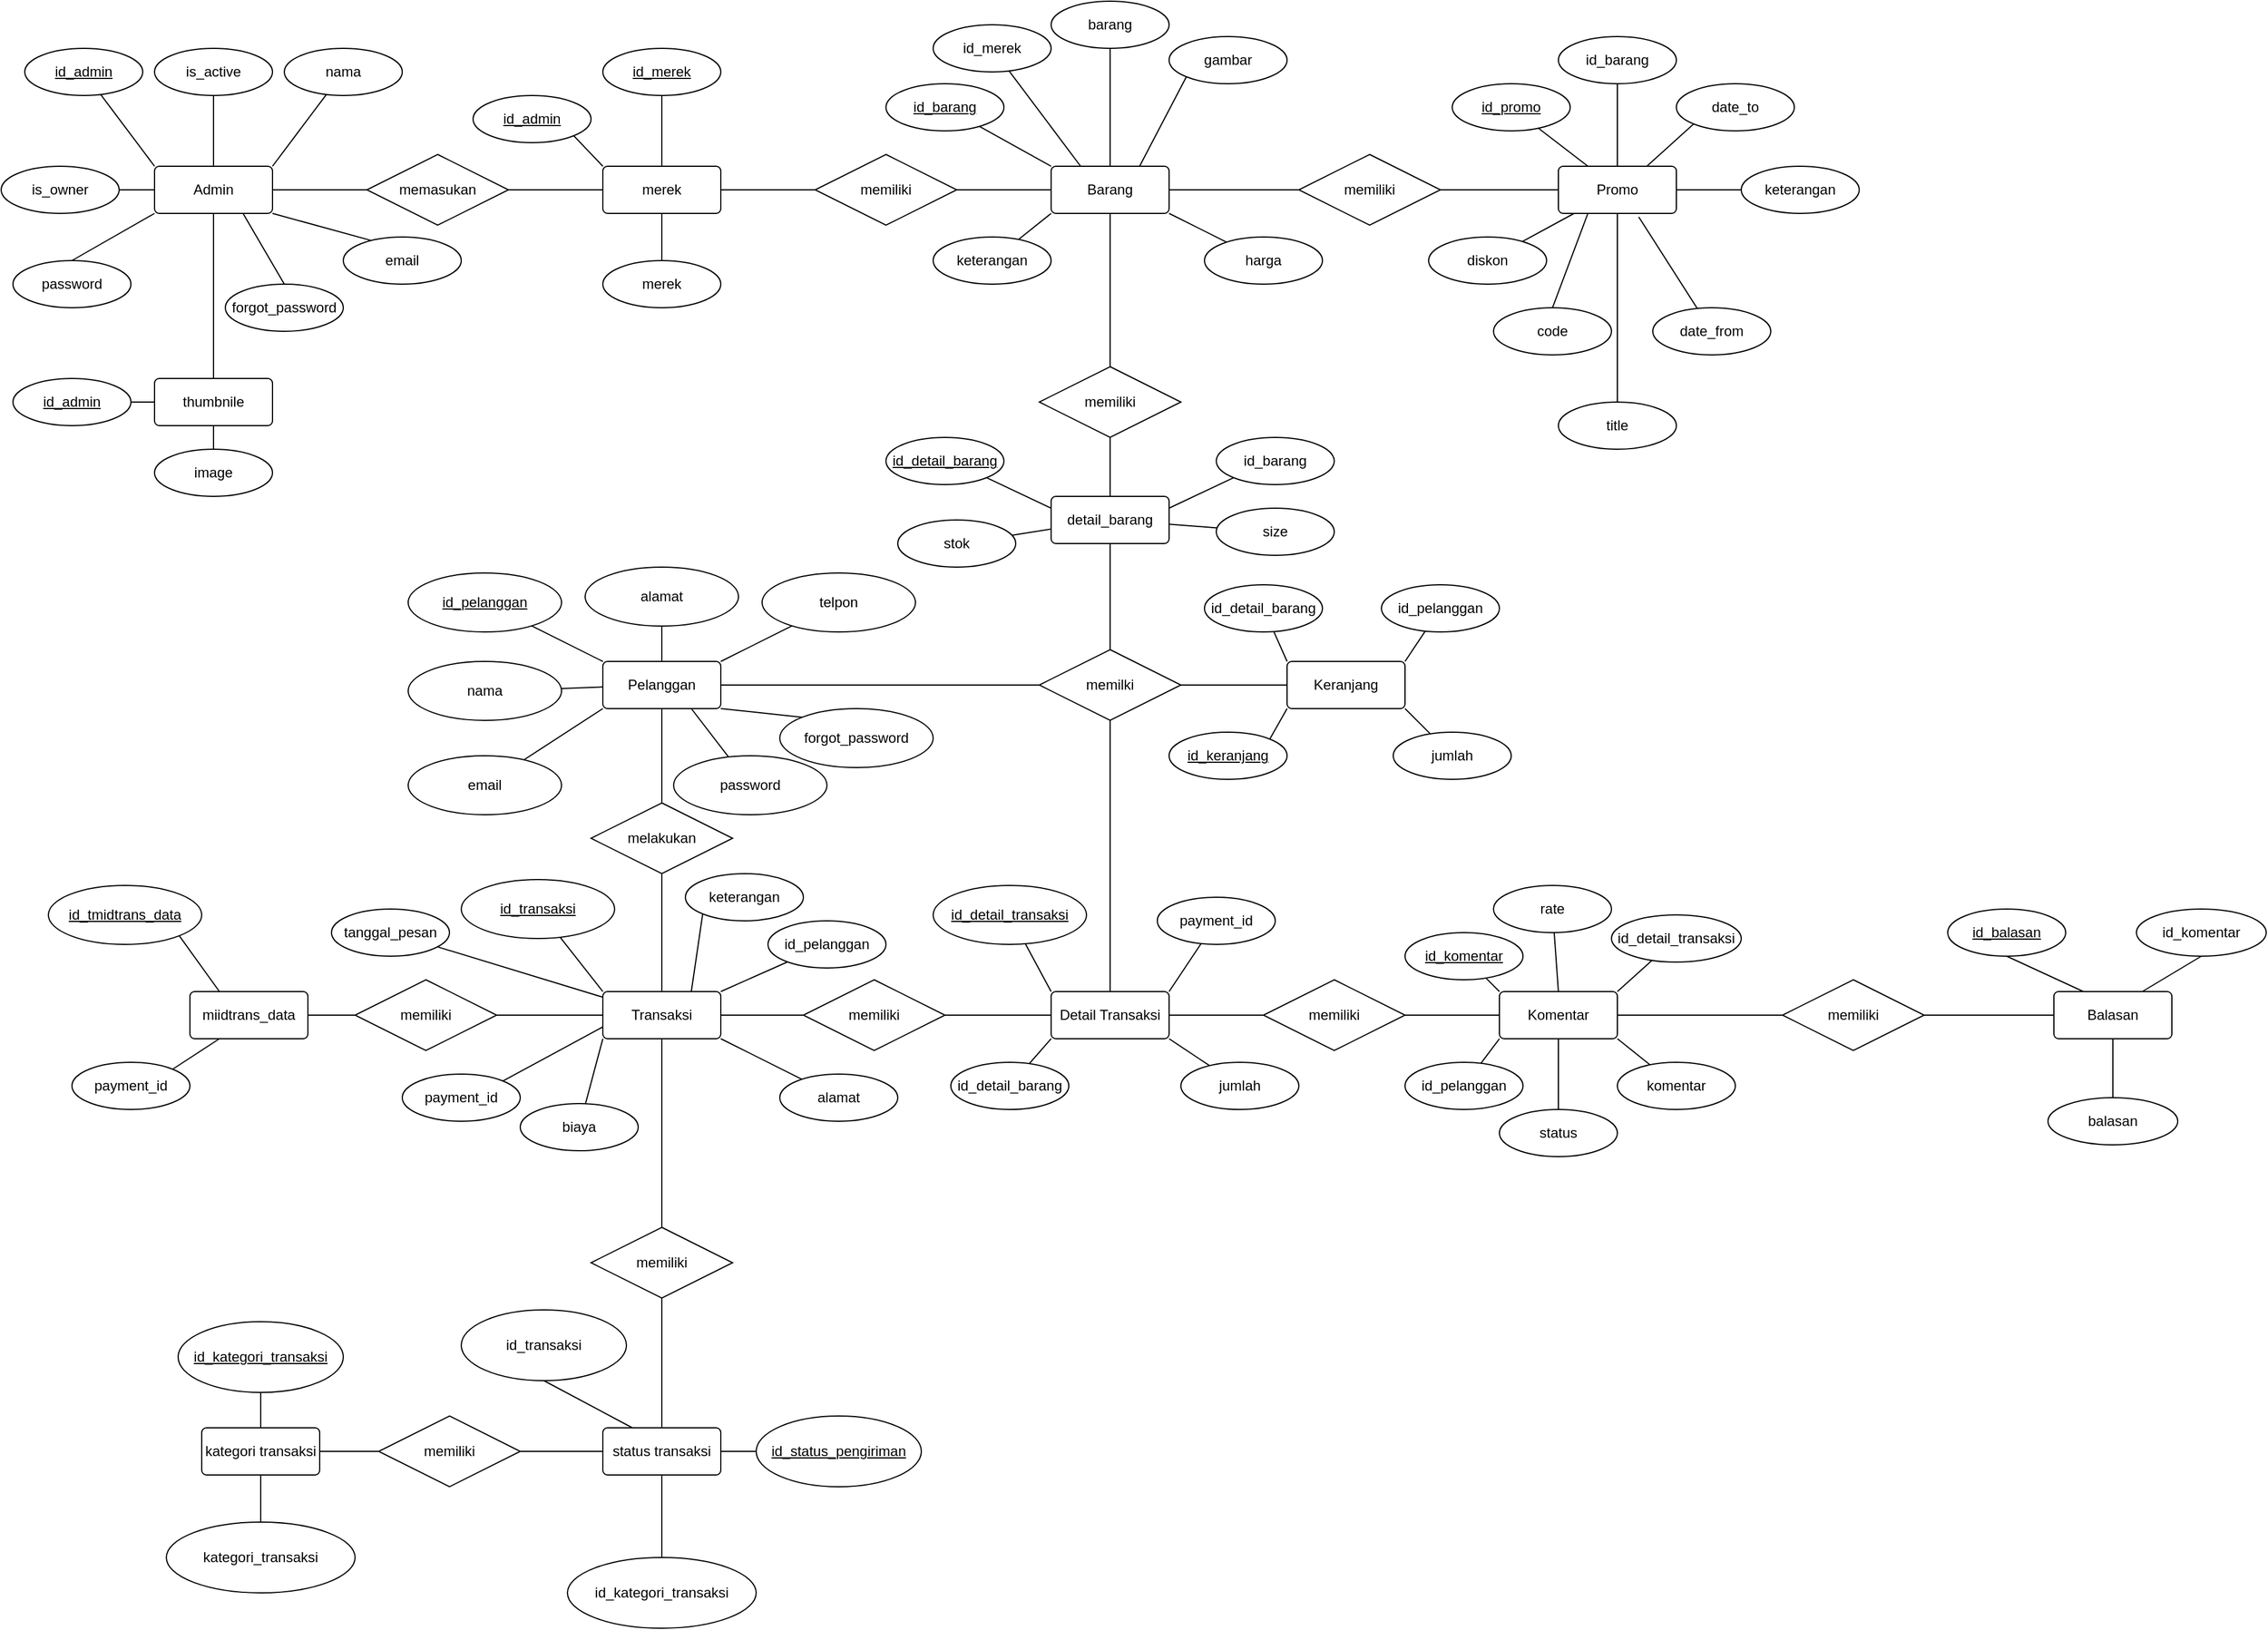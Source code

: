 <mxfile>
    <diagram id="pIulscbyGsp8XY0JSauv" name="ERD">
        <mxGraphModel dx="1716" dy="1544" grid="1" gridSize="10" guides="1" tooltips="1" connect="1" arrows="1" fold="1" page="1" pageScale="1" pageWidth="850" pageHeight="1100" math="0" shadow="0">
            <root>
                <mxCell id="0"/>
                <mxCell id="1" parent="0"/>
                <mxCell id="11" style="edgeStyle=none;html=1;endArrow=none;endFill=0;" parent="1" source="2" target="10" edge="1">
                    <mxGeometry relative="1" as="geometry"/>
                </mxCell>
                <mxCell id="2hGCOKmZBprVFsuQ0IhF-178" style="edgeStyle=none;html=1;endArrow=none;endFill=0;" parent="1" source="2" target="2hGCOKmZBprVFsuQ0IhF-177" edge="1">
                    <mxGeometry relative="1" as="geometry"/>
                </mxCell>
                <mxCell id="174" style="edgeStyle=none;html=1;exitX=0.75;exitY=1;exitDx=0;exitDy=0;entryX=0.5;entryY=0;entryDx=0;entryDy=0;endArrow=none;endFill=0;" parent="1" source="2" target="173" edge="1">
                    <mxGeometry relative="1" as="geometry"/>
                </mxCell>
                <mxCell id="2" value="Admin" style="rounded=1;arcSize=10;whiteSpace=wrap;html=1;align=center;" parent="1" vertex="1">
                    <mxGeometry x="-80" y="30" width="100" height="40" as="geometry"/>
                </mxCell>
                <mxCell id="15" style="edgeStyle=none;html=1;entryX=0;entryY=0.5;entryDx=0;entryDy=0;endArrow=none;endFill=0;" parent="1" source="3" target="14" edge="1">
                    <mxGeometry relative="1" as="geometry"/>
                </mxCell>
                <mxCell id="3" value="merek" style="rounded=1;arcSize=10;whiteSpace=wrap;html=1;align=center;" parent="1" vertex="1">
                    <mxGeometry x="300" y="30" width="100" height="40" as="geometry"/>
                </mxCell>
                <mxCell id="vy5QdHYgTJ-Si_YqWw_0-112" style="edgeStyle=none;html=1;entryX=0;entryY=1;entryDx=0;entryDy=0;endArrow=none;endFill=0;exitX=0.75;exitY=0;exitDx=0;exitDy=0;" parent="1" source="5" target="vy5QdHYgTJ-Si_YqWw_0-111" edge="1">
                    <mxGeometry relative="1" as="geometry"/>
                </mxCell>
                <mxCell id="146" style="edgeStyle=none;html=1;endArrow=none;endFill=0;" parent="1" source="5" target="145" edge="1">
                    <mxGeometry relative="1" as="geometry"/>
                </mxCell>
                <mxCell id="190" style="edgeStyle=none;html=1;endArrow=none;endFill=0;" parent="1" source="5" target="185" edge="1">
                    <mxGeometry relative="1" as="geometry"/>
                </mxCell>
                <mxCell id="5" value="Barang" style="rounded=1;arcSize=10;whiteSpace=wrap;html=1;align=center;" parent="1" vertex="1">
                    <mxGeometry x="680" y="30" width="100" height="40" as="geometry"/>
                </mxCell>
                <mxCell id="7" value="Detail Transaksi" style="rounded=1;arcSize=10;whiteSpace=wrap;html=1;align=center;" parent="1" vertex="1">
                    <mxGeometry x="680" y="730" width="100" height="40" as="geometry"/>
                </mxCell>
                <mxCell id="29" style="edgeStyle=none;html=1;endArrow=none;endFill=0;entryX=0;entryY=0.5;entryDx=0;entryDy=0;" parent="1" source="8" target="28" edge="1">
                    <mxGeometry relative="1" as="geometry">
                        <mxPoint x="612.264" y="741.132" as="targetPoint"/>
                    </mxGeometry>
                </mxCell>
                <mxCell id="96" style="edgeStyle=none;html=1;entryX=0.5;entryY=0;entryDx=0;entryDy=0;endArrow=none;endFill=0;" parent="1" source="8" target="94" edge="1">
                    <mxGeometry relative="1" as="geometry"/>
                </mxCell>
                <mxCell id="8" value="Transaksi" style="rounded=1;arcSize=10;whiteSpace=wrap;html=1;align=center;" parent="1" vertex="1">
                    <mxGeometry x="300" y="730" width="100" height="40" as="geometry"/>
                </mxCell>
                <mxCell id="22" style="edgeStyle=none;html=1;entryX=0;entryY=0.5;entryDx=0;entryDy=0;endArrow=none;endFill=0;" parent="1" source="9" target="17" edge="1">
                    <mxGeometry relative="1" as="geometry">
                        <mxPoint x="170" y="470" as="targetPoint"/>
                    </mxGeometry>
                </mxCell>
                <mxCell id="26" style="edgeStyle=none;html=1;endArrow=none;endFill=0;" parent="1" source="9" target="24" edge="1">
                    <mxGeometry relative="1" as="geometry"/>
                </mxCell>
                <mxCell id="9" value="Pelanggan" style="rounded=1;arcSize=10;whiteSpace=wrap;html=1;align=center;" parent="1" vertex="1">
                    <mxGeometry x="300" y="450" width="100" height="40" as="geometry"/>
                </mxCell>
                <mxCell id="12" style="edgeStyle=none;html=1;endArrow=none;endFill=0;" parent="1" source="10" target="3" edge="1">
                    <mxGeometry relative="1" as="geometry"/>
                </mxCell>
                <mxCell id="10" value="memasukan" style="shape=rhombus;perimeter=rhombusPerimeter;whiteSpace=wrap;html=1;align=center;" parent="1" vertex="1">
                    <mxGeometry x="100" y="20" width="120" height="60" as="geometry"/>
                </mxCell>
                <mxCell id="16" style="edgeStyle=none;html=1;endArrow=none;endFill=0;" parent="1" source="14" target="5" edge="1">
                    <mxGeometry relative="1" as="geometry"/>
                </mxCell>
                <mxCell id="14" value="memiliki" style="shape=rhombus;perimeter=rhombusPerimeter;whiteSpace=wrap;html=1;align=center;" parent="1" vertex="1">
                    <mxGeometry x="480" y="20" width="120" height="60" as="geometry"/>
                </mxCell>
                <mxCell id="19" style="edgeStyle=none;html=1;endArrow=none;endFill=0;" parent="1" source="17" target="7" edge="1">
                    <mxGeometry relative="1" as="geometry"/>
                </mxCell>
                <mxCell id="17" value="memilki" style="shape=rhombus;perimeter=rhombusPerimeter;whiteSpace=wrap;html=1;align=center;" parent="1" vertex="1">
                    <mxGeometry x="670" y="440" width="120" height="60" as="geometry"/>
                </mxCell>
                <mxCell id="27" style="edgeStyle=none;html=1;endArrow=none;endFill=0;exitX=0.5;exitY=1;exitDx=0;exitDy=0;" parent="1" source="24" target="8" edge="1">
                    <mxGeometry relative="1" as="geometry">
                        <mxPoint x="350" y="740" as="sourcePoint"/>
                    </mxGeometry>
                </mxCell>
                <mxCell id="24" value="melakukan" style="shape=rhombus;perimeter=rhombusPerimeter;whiteSpace=wrap;html=1;align=center;" parent="1" vertex="1">
                    <mxGeometry x="290" y="570" width="120" height="60" as="geometry"/>
                </mxCell>
                <mxCell id="30" style="edgeStyle=none;html=1;entryX=0;entryY=0.5;entryDx=0;entryDy=0;endArrow=none;endFill=0;" parent="1" source="28" target="7" edge="1">
                    <mxGeometry relative="1" as="geometry"/>
                </mxCell>
                <mxCell id="28" value="memiliki" style="shape=rhombus;perimeter=rhombusPerimeter;whiteSpace=wrap;html=1;align=center;" parent="1" vertex="1">
                    <mxGeometry x="470" y="720" width="120" height="60" as="geometry"/>
                </mxCell>
                <mxCell id="43" style="edgeStyle=none;html=1;entryX=0;entryY=0;entryDx=0;entryDy=0;endArrow=none;endFill=0;" parent="1" source="39" target="2" edge="1">
                    <mxGeometry relative="1" as="geometry"/>
                </mxCell>
                <mxCell id="39" value="&lt;u&gt;id_admin&lt;/u&gt;" style="ellipse;whiteSpace=wrap;html=1;align=center;" parent="1" vertex="1">
                    <mxGeometry x="-190" y="-70" width="100" height="40" as="geometry"/>
                </mxCell>
                <mxCell id="44" style="edgeStyle=none;html=1;entryX=1;entryY=0;entryDx=0;entryDy=0;endArrow=none;endFill=0;" parent="1" source="40" target="2" edge="1">
                    <mxGeometry relative="1" as="geometry"/>
                </mxCell>
                <mxCell id="40" value="nama" style="ellipse;whiteSpace=wrap;html=1;align=center;" parent="1" vertex="1">
                    <mxGeometry x="30" y="-70" width="100" height="40" as="geometry"/>
                </mxCell>
                <mxCell id="45" style="edgeStyle=none;html=1;entryX=1;entryY=1;entryDx=0;entryDy=0;endArrow=none;endFill=0;exitX=0.263;exitY=0.092;exitDx=0;exitDy=0;exitPerimeter=0;" parent="1" source="41" target="2" edge="1">
                    <mxGeometry relative="1" as="geometry">
                        <mxPoint x="63.784" y="121.081" as="sourcePoint"/>
                    </mxGeometry>
                </mxCell>
                <mxCell id="41" value="email" style="ellipse;whiteSpace=wrap;html=1;align=center;" parent="1" vertex="1">
                    <mxGeometry x="80" y="90" width="100" height="40" as="geometry"/>
                </mxCell>
                <mxCell id="46" style="edgeStyle=none;html=1;entryX=0;entryY=1;entryDx=0;entryDy=0;endArrow=none;endFill=0;exitX=0.5;exitY=0;exitDx=0;exitDy=0;" parent="1" source="42" target="2" edge="1">
                    <mxGeometry relative="1" as="geometry">
                        <mxPoint x="-123.784" y="121.081" as="sourcePoint"/>
                    </mxGeometry>
                </mxCell>
                <mxCell id="42" value="password" style="ellipse;whiteSpace=wrap;html=1;align=center;" parent="1" vertex="1">
                    <mxGeometry x="-200" y="110" width="100" height="40" as="geometry"/>
                </mxCell>
                <mxCell id="49" style="edgeStyle=none;html=1;endArrow=none;endFill=0;" parent="1" source="47" target="3" edge="1">
                    <mxGeometry relative="1" as="geometry"/>
                </mxCell>
                <mxCell id="47" value="&lt;u&gt;id_merek&lt;/u&gt;" style="ellipse;whiteSpace=wrap;html=1;align=center;" parent="1" vertex="1">
                    <mxGeometry x="300" y="-70" width="100" height="40" as="geometry"/>
                </mxCell>
                <mxCell id="50" style="edgeStyle=none;html=1;endArrow=none;endFill=0;" parent="1" source="48" target="3" edge="1">
                    <mxGeometry relative="1" as="geometry"/>
                </mxCell>
                <mxCell id="48" value="merek" style="ellipse;whiteSpace=wrap;html=1;align=center;" parent="1" vertex="1">
                    <mxGeometry x="300" y="110" width="100" height="40" as="geometry"/>
                </mxCell>
                <mxCell id="57" style="edgeStyle=none;html=1;entryX=0;entryY=0;entryDx=0;entryDy=0;endArrow=none;endFill=0;" parent="1" source="52" target="5" edge="1">
                    <mxGeometry relative="1" as="geometry"/>
                </mxCell>
                <mxCell id="52" value="&lt;u&gt;id_barang&lt;/u&gt;" style="ellipse;whiteSpace=wrap;html=1;align=center;" parent="1" vertex="1">
                    <mxGeometry x="540" y="-40" width="100" height="40" as="geometry"/>
                </mxCell>
                <mxCell id="58" style="edgeStyle=none;html=1;entryX=0.25;entryY=0;entryDx=0;entryDy=0;endArrow=none;endFill=0;" parent="1" source="53" target="5" edge="1">
                    <mxGeometry relative="1" as="geometry"/>
                </mxCell>
                <mxCell id="53" value="id_merek" style="ellipse;whiteSpace=wrap;html=1;align=center;" parent="1" vertex="1">
                    <mxGeometry x="580" y="-90" width="100" height="40" as="geometry"/>
                </mxCell>
                <mxCell id="59" style="edgeStyle=none;html=1;entryX=0.5;entryY=0;entryDx=0;entryDy=0;endArrow=none;endFill=0;" parent="1" source="54" target="5" edge="1">
                    <mxGeometry relative="1" as="geometry"/>
                </mxCell>
                <mxCell id="54" value="barang" style="ellipse;whiteSpace=wrap;html=1;align=center;" parent="1" vertex="1">
                    <mxGeometry x="680" y="-110" width="100" height="40" as="geometry"/>
                </mxCell>
                <mxCell id="60" style="edgeStyle=none;html=1;entryX=1;entryY=1;entryDx=0;entryDy=0;endArrow=none;endFill=0;" parent="1" source="55" target="5" edge="1">
                    <mxGeometry relative="1" as="geometry"/>
                </mxCell>
                <mxCell id="55" value="harga" style="ellipse;whiteSpace=wrap;html=1;align=center;" parent="1" vertex="1">
                    <mxGeometry x="810" y="90" width="100" height="40" as="geometry"/>
                </mxCell>
                <mxCell id="82" style="edgeStyle=none;html=1;entryX=0;entryY=0;entryDx=0;entryDy=0;endArrow=none;endFill=0;" parent="1" source="75" target="7" edge="1">
                    <mxGeometry relative="1" as="geometry"/>
                </mxCell>
                <mxCell id="75" value="&lt;u&gt;id_detail_transaksi&lt;/u&gt;" style="ellipse;whiteSpace=wrap;html=1;align=center;" parent="1" vertex="1">
                    <mxGeometry x="580" y="640" width="130" height="50" as="geometry"/>
                </mxCell>
                <mxCell id="81" style="edgeStyle=none;html=1;entryX=1;entryY=0;entryDx=0;entryDy=0;endArrow=none;endFill=0;" parent="1" source="76" target="7" edge="1">
                    <mxGeometry relative="1" as="geometry"/>
                </mxCell>
                <mxCell id="76" value="payment_id" style="ellipse;whiteSpace=wrap;html=1;align=center;" parent="1" vertex="1">
                    <mxGeometry x="770" y="650" width="100" height="40" as="geometry"/>
                </mxCell>
                <mxCell id="79" style="edgeStyle=none;html=1;entryX=1;entryY=1;entryDx=0;entryDy=0;endArrow=none;endFill=0;" parent="1" source="77" target="7" edge="1">
                    <mxGeometry relative="1" as="geometry"/>
                </mxCell>
                <mxCell id="77" value="jumlah" style="ellipse;whiteSpace=wrap;html=1;align=center;" parent="1" vertex="1">
                    <mxGeometry x="790" y="790" width="100" height="40" as="geometry"/>
                </mxCell>
                <mxCell id="80" style="edgeStyle=none;html=1;entryX=0;entryY=1;entryDx=0;entryDy=0;endArrow=none;endFill=0;" parent="1" source="78" target="7" edge="1">
                    <mxGeometry relative="1" as="geometry"/>
                </mxCell>
                <mxCell id="78" value="id_detail_barang" style="ellipse;whiteSpace=wrap;html=1;align=center;" parent="1" vertex="1">
                    <mxGeometry x="595" y="790" width="100" height="40" as="geometry"/>
                </mxCell>
                <mxCell id="89" style="edgeStyle=none;html=1;entryX=0;entryY=0;entryDx=0;entryDy=0;endArrow=none;endFill=0;" parent="1" source="83" target="8" edge="1">
                    <mxGeometry relative="1" as="geometry"/>
                </mxCell>
                <mxCell id="83" value="&lt;u&gt;id_transaksi&lt;/u&gt;" style="ellipse;whiteSpace=wrap;html=1;align=center;" parent="1" vertex="1">
                    <mxGeometry x="180" y="635" width="130" height="50" as="geometry"/>
                </mxCell>
                <mxCell id="93" style="edgeStyle=none;html=1;entryX=1;entryY=0;entryDx=0;entryDy=0;endArrow=none;endFill=0;" parent="1" source="84" target="8" edge="1">
                    <mxGeometry relative="1" as="geometry"/>
                </mxCell>
                <mxCell id="84" value="id_pelanggan" style="ellipse;whiteSpace=wrap;html=1;align=center;" parent="1" vertex="1">
                    <mxGeometry x="440" y="670" width="100" height="40" as="geometry"/>
                </mxCell>
                <mxCell id="92" style="edgeStyle=none;html=1;entryX=1;entryY=1;entryDx=0;entryDy=0;endArrow=none;endFill=0;" parent="1" source="86" target="8" edge="1">
                    <mxGeometry relative="1" as="geometry"/>
                </mxCell>
                <mxCell id="86" value="alamat" style="ellipse;whiteSpace=wrap;html=1;align=center;" parent="1" vertex="1">
                    <mxGeometry x="450" y="800" width="100" height="40" as="geometry"/>
                </mxCell>
                <mxCell id="91" style="edgeStyle=none;html=1;entryX=0;entryY=1;entryDx=0;entryDy=0;endArrow=none;endFill=0;" parent="1" source="87" target="8" edge="1">
                    <mxGeometry relative="1" as="geometry"/>
                </mxCell>
                <mxCell id="87" value="biaya" style="ellipse;whiteSpace=wrap;html=1;align=center;" parent="1" vertex="1">
                    <mxGeometry x="230" y="825" width="100" height="40" as="geometry"/>
                </mxCell>
                <mxCell id="90" style="edgeStyle=none;html=1;endArrow=none;endFill=0;" parent="1" source="88" target="8" edge="1">
                    <mxGeometry relative="1" as="geometry"/>
                </mxCell>
                <mxCell id="88" value="tanggal_pesan" style="ellipse;whiteSpace=wrap;html=1;align=center;" parent="1" vertex="1">
                    <mxGeometry x="70" y="660" width="100" height="40" as="geometry"/>
                </mxCell>
                <mxCell id="97" style="edgeStyle=none;html=1;entryX=0.5;entryY=0;entryDx=0;entryDy=0;endArrow=none;endFill=0;" parent="1" source="94" target="95" edge="1">
                    <mxGeometry relative="1" as="geometry"/>
                </mxCell>
                <mxCell id="94" value="memiliki" style="shape=rhombus;perimeter=rhombusPerimeter;whiteSpace=wrap;html=1;align=center;" parent="1" vertex="1">
                    <mxGeometry x="290" y="930" width="120" height="60" as="geometry"/>
                </mxCell>
                <mxCell id="102" style="edgeStyle=none;html=1;endArrow=none;endFill=0;" parent="1" source="95" target="98" edge="1">
                    <mxGeometry relative="1" as="geometry"/>
                </mxCell>
                <mxCell id="103" style="edgeStyle=none;html=1;endArrow=none;endFill=0;" parent="1" source="95" target="101" edge="1">
                    <mxGeometry relative="1" as="geometry"/>
                </mxCell>
                <mxCell id="95" value="status transaksi" style="rounded=1;arcSize=10;whiteSpace=wrap;html=1;align=center;" parent="1" vertex="1">
                    <mxGeometry x="300" y="1100" width="100" height="40" as="geometry"/>
                </mxCell>
                <mxCell id="98" value="&lt;u&gt;id_status_pengiriman&lt;/u&gt;" style="ellipse;whiteSpace=wrap;html=1;align=center;" parent="1" vertex="1">
                    <mxGeometry x="430" y="1090" width="140" height="60" as="geometry"/>
                </mxCell>
                <mxCell id="104" style="edgeStyle=none;html=1;entryX=0;entryY=0.5;entryDx=0;entryDy=0;endArrow=none;endFill=0;" parent="1" source="99" target="100" edge="1">
                    <mxGeometry relative="1" as="geometry"/>
                </mxCell>
                <mxCell id="99" value="kategori transaksi" style="rounded=1;arcSize=10;whiteSpace=wrap;html=1;align=center;" parent="1" vertex="1">
                    <mxGeometry x="-40" y="1100" width="100" height="40" as="geometry"/>
                </mxCell>
                <mxCell id="105" style="edgeStyle=none;html=1;endArrow=none;endFill=0;" parent="1" source="100" target="95" edge="1">
                    <mxGeometry relative="1" as="geometry"/>
                </mxCell>
                <mxCell id="100" value="memiliki" style="shape=rhombus;perimeter=rhombusPerimeter;whiteSpace=wrap;html=1;align=center;" parent="1" vertex="1">
                    <mxGeometry x="110" y="1090" width="120" height="60" as="geometry"/>
                </mxCell>
                <mxCell id="101" value="id_kategori_transaksi" style="ellipse;whiteSpace=wrap;html=1;align=center;" parent="1" vertex="1">
                    <mxGeometry x="270" y="1210" width="160" height="60" as="geometry"/>
                </mxCell>
                <mxCell id="109" style="edgeStyle=none;html=1;entryX=0.5;entryY=0;entryDx=0;entryDy=0;endArrow=none;endFill=0;exitX=0.5;exitY=1;exitDx=0;exitDy=0;" parent="1" source="106" target="99" edge="1">
                    <mxGeometry relative="1" as="geometry">
                        <mxPoint x="10" y="1050" as="sourcePoint"/>
                    </mxGeometry>
                </mxCell>
                <mxCell id="106" value="&lt;u&gt;id_kategori_transaksi&lt;/u&gt;" style="ellipse;whiteSpace=wrap;html=1;align=center;" parent="1" vertex="1">
                    <mxGeometry x="-60" y="1010" width="140" height="60" as="geometry"/>
                </mxCell>
                <mxCell id="111" style="edgeStyle=none;html=1;endArrow=none;endFill=0;" parent="1" source="107" target="99" edge="1">
                    <mxGeometry relative="1" as="geometry"/>
                </mxCell>
                <mxCell id="107" value="kategori_transaksi" style="ellipse;whiteSpace=wrap;html=1;align=center;" parent="1" vertex="1">
                    <mxGeometry x="-70" y="1180" width="160" height="60" as="geometry"/>
                </mxCell>
                <mxCell id="bS3iyLQEl-5TWFYZDoMw-118" style="edgeStyle=none;html=1;entryX=0;entryY=0;entryDx=0;entryDy=0;endArrow=none;endFill=0;" parent="1" source="bS3iyLQEl-5TWFYZDoMw-111" target="9" edge="1">
                    <mxGeometry relative="1" as="geometry"/>
                </mxCell>
                <mxCell id="bS3iyLQEl-5TWFYZDoMw-111" value="&lt;u&gt;id_pelanggan&lt;/u&gt;" style="ellipse;whiteSpace=wrap;html=1;align=center;" parent="1" vertex="1">
                    <mxGeometry x="135" y="375" width="130" height="50" as="geometry"/>
                </mxCell>
                <mxCell id="bS3iyLQEl-5TWFYZDoMw-117" style="edgeStyle=none;html=1;endArrow=none;endFill=0;" parent="1" source="bS3iyLQEl-5TWFYZDoMw-112" target="9" edge="1">
                    <mxGeometry relative="1" as="geometry"/>
                </mxCell>
                <mxCell id="bS3iyLQEl-5TWFYZDoMw-112" value="nama" style="ellipse;whiteSpace=wrap;html=1;align=center;" parent="1" vertex="1">
                    <mxGeometry x="135" y="450" width="130" height="50" as="geometry"/>
                </mxCell>
                <mxCell id="bS3iyLQEl-5TWFYZDoMw-122" style="edgeStyle=none;html=1;entryX=0;entryY=1;entryDx=0;entryDy=0;endArrow=none;endFill=0;" parent="1" source="bS3iyLQEl-5TWFYZDoMw-113" target="9" edge="1">
                    <mxGeometry relative="1" as="geometry"/>
                </mxCell>
                <mxCell id="bS3iyLQEl-5TWFYZDoMw-113" value="email" style="ellipse;whiteSpace=wrap;html=1;align=center;" parent="1" vertex="1">
                    <mxGeometry x="135" y="530" width="130" height="50" as="geometry"/>
                </mxCell>
                <mxCell id="bS3iyLQEl-5TWFYZDoMw-121" style="edgeStyle=none;html=1;entryX=0.75;entryY=1;entryDx=0;entryDy=0;endArrow=none;endFill=0;" parent="1" source="bS3iyLQEl-5TWFYZDoMw-114" target="9" edge="1">
                    <mxGeometry relative="1" as="geometry"/>
                </mxCell>
                <mxCell id="bS3iyLQEl-5TWFYZDoMw-114" value="password" style="ellipse;whiteSpace=wrap;html=1;align=center;" parent="1" vertex="1">
                    <mxGeometry x="360" y="530" width="130" height="50" as="geometry"/>
                </mxCell>
                <mxCell id="bS3iyLQEl-5TWFYZDoMw-120" style="edgeStyle=none;html=1;entryX=1;entryY=0;entryDx=0;entryDy=0;endArrow=none;endFill=0;" parent="1" source="bS3iyLQEl-5TWFYZDoMw-115" target="9" edge="1">
                    <mxGeometry relative="1" as="geometry"/>
                </mxCell>
                <mxCell id="bS3iyLQEl-5TWFYZDoMw-115" value="telpon" style="ellipse;whiteSpace=wrap;html=1;align=center;" parent="1" vertex="1">
                    <mxGeometry x="435" y="375" width="130" height="50" as="geometry"/>
                </mxCell>
                <mxCell id="bS3iyLQEl-5TWFYZDoMw-119" style="edgeStyle=none;html=1;endArrow=none;endFill=0;" parent="1" source="bS3iyLQEl-5TWFYZDoMw-116" target="9" edge="1">
                    <mxGeometry relative="1" as="geometry"/>
                </mxCell>
                <mxCell id="bS3iyLQEl-5TWFYZDoMw-116" value="alamat" style="ellipse;whiteSpace=wrap;html=1;align=center;" parent="1" vertex="1">
                    <mxGeometry x="285" y="370" width="130" height="50" as="geometry"/>
                </mxCell>
                <mxCell id="vy5QdHYgTJ-Si_YqWw_0-111" value="gambar" style="ellipse;whiteSpace=wrap;html=1;align=center;" parent="1" vertex="1">
                    <mxGeometry x="780" y="-80" width="100" height="40" as="geometry"/>
                </mxCell>
                <mxCell id="vy5QdHYgTJ-Si_YqWw_0-116" style="edgeStyle=none;html=1;exitX=1;exitY=0;exitDx=0;exitDy=0;entryX=0;entryY=0.75;entryDx=0;entryDy=0;endArrow=none;endFill=0;" parent="1" source="vy5QdHYgTJ-Si_YqWw_0-115" target="8" edge="1">
                    <mxGeometry relative="1" as="geometry"/>
                </mxCell>
                <mxCell id="vy5QdHYgTJ-Si_YqWw_0-115" value="payment_id" style="ellipse;whiteSpace=wrap;html=1;align=center;" parent="1" vertex="1">
                    <mxGeometry x="130" y="800" width="100" height="40" as="geometry"/>
                </mxCell>
                <mxCell id="vy5QdHYgTJ-Si_YqWw_0-122" style="edgeStyle=none;html=1;exitX=0;exitY=1;exitDx=0;exitDy=0;entryX=0.75;entryY=0;entryDx=0;entryDy=0;endArrow=none;endFill=0;" parent="1" source="vy5QdHYgTJ-Si_YqWw_0-121" target="8" edge="1">
                    <mxGeometry relative="1" as="geometry"/>
                </mxCell>
                <mxCell id="vy5QdHYgTJ-Si_YqWw_0-121" value="keterangan" style="ellipse;whiteSpace=wrap;html=1;align=center;" parent="1" vertex="1">
                    <mxGeometry x="370" y="630" width="100" height="40" as="geometry"/>
                </mxCell>
                <mxCell id="vy5QdHYgTJ-Si_YqWw_0-124" style="edgeStyle=none;html=1;exitX=0.5;exitY=1;exitDx=0;exitDy=0;entryX=0.25;entryY=0;entryDx=0;entryDy=0;endArrow=none;endFill=0;" parent="1" source="vy5QdHYgTJ-Si_YqWw_0-123" target="95" edge="1">
                    <mxGeometry relative="1" as="geometry">
                        <mxPoint x="309.497" y="1071.213" as="sourcePoint"/>
                    </mxGeometry>
                </mxCell>
                <mxCell id="vy5QdHYgTJ-Si_YqWw_0-123" value="id_transaksi" style="ellipse;whiteSpace=wrap;html=1;align=center;" parent="1" vertex="1">
                    <mxGeometry x="180" y="1000" width="140" height="60" as="geometry"/>
                </mxCell>
                <mxCell id="113" value="" style="edgeStyle=none;html=1;endArrow=none;endFill=0;entryX=1;entryY=0.5;entryDx=0;entryDy=0;" parent="1" source="115" target="126" edge="1">
                    <mxGeometry relative="1" as="geometry">
                        <mxPoint x="1040" y="730" as="targetPoint"/>
                    </mxGeometry>
                </mxCell>
                <mxCell id="114" style="edgeStyle=none;html=1;endArrow=none;endFill=0;exitX=0.5;exitY=0;exitDx=0;exitDy=0;" parent="1" source="115" target="125" edge="1">
                    <mxGeometry relative="1" as="geometry"/>
                </mxCell>
                <mxCell id="2hGCOKmZBprVFsuQ0IhF-167" style="edgeStyle=none;html=1;entryX=0;entryY=0.5;entryDx=0;entryDy=0;endArrow=none;endFill=0;" parent="1" source="115" target="2hGCOKmZBprVFsuQ0IhF-166" edge="1">
                    <mxGeometry relative="1" as="geometry"/>
                </mxCell>
                <mxCell id="182" style="edgeStyle=none;html=1;endArrow=none;endFill=0;" parent="1" source="115" target="181" edge="1">
                    <mxGeometry relative="1" as="geometry"/>
                </mxCell>
                <mxCell id="115" value="Komentar" style="rounded=1;arcSize=10;whiteSpace=wrap;html=1;align=center;" parent="1" vertex="1">
                    <mxGeometry x="1060" y="730" width="100" height="40" as="geometry"/>
                </mxCell>
                <mxCell id="117" style="edgeStyle=none;html=1;entryX=0;entryY=0;entryDx=0;entryDy=0;endArrow=none;endFill=0;" parent="1" source="118" target="115" edge="1">
                    <mxGeometry relative="1" as="geometry"/>
                </mxCell>
                <mxCell id="118" value="&lt;u&gt;id_komentar&lt;/u&gt;" style="ellipse;whiteSpace=wrap;html=1;align=center;" parent="1" vertex="1">
                    <mxGeometry x="980" y="680" width="100" height="40" as="geometry"/>
                </mxCell>
                <mxCell id="119" style="edgeStyle=none;html=1;entryX=1;entryY=0;entryDx=0;entryDy=0;endArrow=none;endFill=0;" parent="1" source="120" target="115" edge="1">
                    <mxGeometry relative="1" as="geometry"/>
                </mxCell>
                <mxCell id="120" value="id_detail_transaksi" style="ellipse;whiteSpace=wrap;html=1;align=center;" parent="1" vertex="1">
                    <mxGeometry x="1155" y="665" width="110" height="40" as="geometry"/>
                </mxCell>
                <mxCell id="121" style="edgeStyle=none;html=1;entryX=0;entryY=1;entryDx=0;entryDy=0;endArrow=none;endFill=0;" parent="1" source="122" target="115" edge="1">
                    <mxGeometry relative="1" as="geometry"/>
                </mxCell>
                <mxCell id="122" value="id_pelanggan" style="ellipse;whiteSpace=wrap;html=1;align=center;" parent="1" vertex="1">
                    <mxGeometry x="980" y="790" width="100" height="40" as="geometry"/>
                </mxCell>
                <mxCell id="123" style="edgeStyle=none;html=1;entryX=1;entryY=1;entryDx=0;entryDy=0;endArrow=none;endFill=0;" parent="1" source="124" target="115" edge="1">
                    <mxGeometry relative="1" as="geometry"/>
                </mxCell>
                <mxCell id="124" value="komentar" style="ellipse;whiteSpace=wrap;html=1;align=center;" parent="1" vertex="1">
                    <mxGeometry x="1160" y="790" width="100" height="40" as="geometry"/>
                </mxCell>
                <mxCell id="125" value="rate" style="ellipse;whiteSpace=wrap;html=1;align=center;" parent="1" vertex="1">
                    <mxGeometry x="1055" y="640" width="100" height="40" as="geometry"/>
                </mxCell>
                <mxCell id="127" style="edgeStyle=none;html=1;exitX=0;exitY=0.5;exitDx=0;exitDy=0;entryX=1;entryY=0.5;entryDx=0;entryDy=0;endArrow=none;endFill=0;" parent="1" source="126" target="7" edge="1">
                    <mxGeometry relative="1" as="geometry"/>
                </mxCell>
                <mxCell id="126" value="memiliki" style="shape=rhombus;perimeter=rhombusPerimeter;whiteSpace=wrap;html=1;align=center;" parent="1" vertex="1">
                    <mxGeometry x="860" y="720" width="120" height="60" as="geometry"/>
                </mxCell>
                <mxCell id="128" value="Keranjang" style="rounded=1;arcSize=10;whiteSpace=wrap;html=1;align=center;" parent="1" vertex="1">
                    <mxGeometry x="880" y="450" width="100" height="40" as="geometry"/>
                </mxCell>
                <mxCell id="129" style="edgeStyle=none;html=1;entryX=0;entryY=0.5;entryDx=0;entryDy=0;endArrow=none;endFill=0;" parent="1" target="128" edge="1">
                    <mxGeometry relative="1" as="geometry">
                        <mxPoint x="790" y="470" as="sourcePoint"/>
                    </mxGeometry>
                </mxCell>
                <mxCell id="132" style="edgeStyle=none;html=1;entryX=1;entryY=0;entryDx=0;entryDy=0;endArrow=none;endFill=0;" parent="1" source="133" target="128" edge="1">
                    <mxGeometry relative="1" as="geometry"/>
                </mxCell>
                <mxCell id="133" value="id_pelanggan" style="ellipse;whiteSpace=wrap;html=1;align=center;" parent="1" vertex="1">
                    <mxGeometry x="960" y="385" width="100" height="40" as="geometry"/>
                </mxCell>
                <mxCell id="134" style="edgeStyle=none;html=1;entryX=1;entryY=1;entryDx=0;entryDy=0;endArrow=none;endFill=0;" parent="1" source="135" target="128" edge="1">
                    <mxGeometry relative="1" as="geometry"/>
                </mxCell>
                <mxCell id="135" value="jumlah" style="ellipse;whiteSpace=wrap;html=1;align=center;" parent="1" vertex="1">
                    <mxGeometry x="970" y="510" width="100" height="40" as="geometry"/>
                </mxCell>
                <mxCell id="136" style="edgeStyle=none;html=1;entryX=0;entryY=0;entryDx=0;entryDy=0;endArrow=none;endFill=0;" parent="1" source="137" target="128" edge="1">
                    <mxGeometry relative="1" as="geometry"/>
                </mxCell>
                <mxCell id="137" value="id_detail_barang" style="ellipse;whiteSpace=wrap;html=1;align=center;" parent="1" vertex="1">
                    <mxGeometry x="810" y="385" width="100" height="40" as="geometry"/>
                </mxCell>
                <mxCell id="139" style="edgeStyle=none;html=1;entryX=0;entryY=1;entryDx=0;entryDy=0;endArrow=none;endFill=0;" parent="1" source="140" target="5" edge="1">
                    <mxGeometry relative="1" as="geometry">
                        <mxPoint x="700" y="130" as="targetPoint"/>
                    </mxGeometry>
                </mxCell>
                <mxCell id="140" value="keterangan" style="ellipse;whiteSpace=wrap;html=1;align=center;" parent="1" vertex="1">
                    <mxGeometry x="580" y="90" width="100" height="40" as="geometry"/>
                </mxCell>
                <mxCell id="149" style="edgeStyle=none;html=1;endArrow=none;endFill=0;" parent="1" source="144" target="148" edge="1">
                    <mxGeometry relative="1" as="geometry"/>
                </mxCell>
                <mxCell id="151" style="edgeStyle=none;html=1;endArrow=none;endFill=0;" parent="1" source="144" target="150" edge="1">
                    <mxGeometry relative="1" as="geometry"/>
                </mxCell>
                <mxCell id="144" value="Promo" style="rounded=1;arcSize=10;whiteSpace=wrap;html=1;align=center;" parent="1" vertex="1">
                    <mxGeometry x="1110" y="30" width="100" height="40" as="geometry"/>
                </mxCell>
                <mxCell id="147" style="edgeStyle=none;html=1;endArrow=none;endFill=0;" parent="1" source="145" target="144" edge="1">
                    <mxGeometry relative="1" as="geometry"/>
                </mxCell>
                <mxCell id="145" value="memiliki" style="shape=rhombus;perimeter=rhombusPerimeter;whiteSpace=wrap;html=1;align=center;" parent="1" vertex="1">
                    <mxGeometry x="890" y="20" width="120" height="60" as="geometry"/>
                </mxCell>
                <mxCell id="148" value="diskon" style="ellipse;whiteSpace=wrap;html=1;align=center;" parent="1" vertex="1">
                    <mxGeometry x="1000" y="90" width="100" height="40" as="geometry"/>
                </mxCell>
                <mxCell id="150" value="keterangan" style="ellipse;whiteSpace=wrap;html=1;align=center;" parent="1" vertex="1">
                    <mxGeometry x="1265" y="30" width="100" height="40" as="geometry"/>
                </mxCell>
                <mxCell id="153" style="edgeStyle=none;html=1;entryX=0.25;entryY=0;entryDx=0;entryDy=0;endArrow=none;endFill=0;" parent="1" source="152" target="144" edge="1">
                    <mxGeometry relative="1" as="geometry"/>
                </mxCell>
                <mxCell id="152" value="&lt;u&gt;id_promo&lt;/u&gt;" style="ellipse;whiteSpace=wrap;html=1;align=center;" parent="1" vertex="1">
                    <mxGeometry x="1020" y="-40" width="100" height="40" as="geometry"/>
                </mxCell>
                <mxCell id="155" style="edgeStyle=none;html=1;exitX=0.5;exitY=0;exitDx=0;exitDy=0;entryX=0.25;entryY=1;entryDx=0;entryDy=0;endArrow=none;endFill=0;" parent="1" source="154" target="144" edge="1">
                    <mxGeometry relative="1" as="geometry"/>
                </mxCell>
                <mxCell id="154" value="code" style="ellipse;whiteSpace=wrap;html=1;align=center;" parent="1" vertex="1">
                    <mxGeometry x="1055" y="150" width="100" height="40" as="geometry"/>
                </mxCell>
                <mxCell id="158" style="edgeStyle=none;html=1;entryX=0.5;entryY=0;entryDx=0;entryDy=0;endArrow=none;endFill=0;" parent="1" source="157" target="144" edge="1">
                    <mxGeometry relative="1" as="geometry"/>
                </mxCell>
                <mxCell id="157" value="id_barang" style="ellipse;whiteSpace=wrap;html=1;align=center;" parent="1" vertex="1">
                    <mxGeometry x="1110" y="-80" width="100" height="40" as="geometry"/>
                </mxCell>
                <mxCell id="161" style="edgeStyle=none;html=1;exitX=0.5;exitY=0;exitDx=0;exitDy=0;entryX=0.5;entryY=1;entryDx=0;entryDy=0;endArrow=none;endFill=0;" parent="1" source="159" target="144" edge="1">
                    <mxGeometry relative="1" as="geometry"/>
                </mxCell>
                <mxCell id="159" value="title" style="ellipse;whiteSpace=wrap;html=1;align=center;" parent="1" vertex="1">
                    <mxGeometry x="1110" y="230" width="100" height="40" as="geometry"/>
                </mxCell>
                <mxCell id="163" style="edgeStyle=none;html=1;exitX=0;exitY=1;exitDx=0;exitDy=0;entryX=0.75;entryY=0;entryDx=0;entryDy=0;endArrow=none;endFill=0;" parent="1" source="162" target="144" edge="1">
                    <mxGeometry relative="1" as="geometry"/>
                </mxCell>
                <mxCell id="162" value="date_to" style="ellipse;whiteSpace=wrap;html=1;align=center;" parent="1" vertex="1">
                    <mxGeometry x="1210" y="-40" width="100" height="40" as="geometry"/>
                </mxCell>
                <mxCell id="166" style="edgeStyle=none;html=1;entryX=0.681;entryY=1.074;entryDx=0;entryDy=0;entryPerimeter=0;endArrow=none;endFill=0;" parent="1" source="165" target="144" edge="1">
                    <mxGeometry relative="1" as="geometry"/>
                </mxCell>
                <mxCell id="165" value="date_from" style="ellipse;whiteSpace=wrap;html=1;align=center;" parent="1" vertex="1">
                    <mxGeometry x="1190" y="150" width="100" height="40" as="geometry"/>
                </mxCell>
                <mxCell id="2hGCOKmZBprVFsuQ0IhF-169" style="edgeStyle=none;html=1;endArrow=none;endFill=0;" parent="1" source="2hGCOKmZBprVFsuQ0IhF-166" target="2hGCOKmZBprVFsuQ0IhF-168" edge="1">
                    <mxGeometry relative="1" as="geometry"/>
                </mxCell>
                <mxCell id="2hGCOKmZBprVFsuQ0IhF-166" value="memiliki" style="shape=rhombus;perimeter=rhombusPerimeter;whiteSpace=wrap;html=1;align=center;" parent="1" vertex="1">
                    <mxGeometry x="1300" y="720" width="120" height="60" as="geometry"/>
                </mxCell>
                <mxCell id="2hGCOKmZBprVFsuQ0IhF-176" style="edgeStyle=none;html=1;exitX=0.5;exitY=1;exitDx=0;exitDy=0;entryX=0.5;entryY=0;entryDx=0;entryDy=0;endArrow=none;endFill=0;" parent="1" source="2hGCOKmZBprVFsuQ0IhF-168" target="2hGCOKmZBprVFsuQ0IhF-175" edge="1">
                    <mxGeometry relative="1" as="geometry"/>
                </mxCell>
                <mxCell id="2hGCOKmZBprVFsuQ0IhF-168" value="Balasan" style="rounded=1;arcSize=10;whiteSpace=wrap;html=1;align=center;" parent="1" vertex="1">
                    <mxGeometry x="1530" y="730" width="100" height="40" as="geometry"/>
                </mxCell>
                <mxCell id="2hGCOKmZBprVFsuQ0IhF-174" style="edgeStyle=none;html=1;exitX=0.5;exitY=1;exitDx=0;exitDy=0;entryX=0.75;entryY=0;entryDx=0;entryDy=0;endArrow=none;endFill=0;" parent="1" source="2hGCOKmZBprVFsuQ0IhF-171" target="2hGCOKmZBprVFsuQ0IhF-168" edge="1">
                    <mxGeometry relative="1" as="geometry"/>
                </mxCell>
                <mxCell id="2hGCOKmZBprVFsuQ0IhF-171" value="id_komentar" style="ellipse;whiteSpace=wrap;html=1;align=center;" parent="1" vertex="1">
                    <mxGeometry x="1600" y="660" width="110" height="40" as="geometry"/>
                </mxCell>
                <mxCell id="2hGCOKmZBprVFsuQ0IhF-173" style="edgeStyle=none;html=1;exitX=0.5;exitY=1;exitDx=0;exitDy=0;entryX=0.25;entryY=0;entryDx=0;entryDy=0;endArrow=none;endFill=0;" parent="1" source="2hGCOKmZBprVFsuQ0IhF-172" target="2hGCOKmZBprVFsuQ0IhF-168" edge="1">
                    <mxGeometry relative="1" as="geometry"/>
                </mxCell>
                <mxCell id="2hGCOKmZBprVFsuQ0IhF-172" value="&lt;u&gt;id_balasan&lt;/u&gt;" style="ellipse;whiteSpace=wrap;html=1;align=center;" parent="1" vertex="1">
                    <mxGeometry x="1440" y="660" width="100" height="40" as="geometry"/>
                </mxCell>
                <mxCell id="2hGCOKmZBprVFsuQ0IhF-175" value="balasan" style="ellipse;whiteSpace=wrap;html=1;align=center;" parent="1" vertex="1">
                    <mxGeometry x="1525" y="820" width="110" height="40" as="geometry"/>
                </mxCell>
                <mxCell id="2hGCOKmZBprVFsuQ0IhF-182" style="edgeStyle=none;html=1;endArrow=none;endFill=0;" parent="1" source="2hGCOKmZBprVFsuQ0IhF-177" target="2hGCOKmZBprVFsuQ0IhF-181" edge="1">
                    <mxGeometry relative="1" as="geometry"/>
                </mxCell>
                <mxCell id="2hGCOKmZBprVFsuQ0IhF-177" value="thumbnile" style="rounded=1;arcSize=10;whiteSpace=wrap;html=1;align=center;" parent="1" vertex="1">
                    <mxGeometry x="-80" y="210" width="100" height="40" as="geometry"/>
                </mxCell>
                <mxCell id="2hGCOKmZBprVFsuQ0IhF-180" style="edgeStyle=none;html=1;endArrow=none;endFill=0;" parent="1" source="2hGCOKmZBprVFsuQ0IhF-179" target="2hGCOKmZBprVFsuQ0IhF-177" edge="1">
                    <mxGeometry relative="1" as="geometry"/>
                </mxCell>
                <mxCell id="2hGCOKmZBprVFsuQ0IhF-179" value="&lt;u&gt;id_admin&lt;/u&gt;" style="ellipse;whiteSpace=wrap;html=1;align=center;" parent="1" vertex="1">
                    <mxGeometry x="-200" y="210" width="100" height="40" as="geometry"/>
                </mxCell>
                <mxCell id="2hGCOKmZBprVFsuQ0IhF-181" value="image" style="ellipse;whiteSpace=wrap;html=1;align=center;" parent="1" vertex="1">
                    <mxGeometry x="-80" y="270" width="100" height="40" as="geometry"/>
                </mxCell>
                <mxCell id="168" style="edgeStyle=none;html=1;endArrow=none;endFill=0;" parent="1" source="167" target="2" edge="1">
                    <mxGeometry relative="1" as="geometry"/>
                </mxCell>
                <mxCell id="167" value="is_active" style="ellipse;whiteSpace=wrap;html=1;align=center;" parent="1" vertex="1">
                    <mxGeometry x="-80" y="-70" width="100" height="40" as="geometry"/>
                </mxCell>
                <mxCell id="172" style="edgeStyle=none;html=1;endArrow=none;endFill=0;" parent="1" source="171" target="2" edge="1">
                    <mxGeometry relative="1" as="geometry"/>
                </mxCell>
                <mxCell id="171" value="is_owner" style="ellipse;whiteSpace=wrap;html=1;align=center;" parent="1" vertex="1">
                    <mxGeometry x="-210" y="30" width="100" height="40" as="geometry"/>
                </mxCell>
                <mxCell id="173" value="forgot_password" style="ellipse;whiteSpace=wrap;html=1;align=center;" parent="1" vertex="1">
                    <mxGeometry x="-20" y="130" width="100" height="40" as="geometry"/>
                </mxCell>
                <mxCell id="176" style="edgeStyle=none;html=1;exitX=0;exitY=0;exitDx=0;exitDy=0;entryX=1;entryY=1;entryDx=0;entryDy=0;endArrow=none;endFill=0;" parent="1" source="175" target="9" edge="1">
                    <mxGeometry relative="1" as="geometry"/>
                </mxCell>
                <mxCell id="175" value="forgot_password" style="ellipse;whiteSpace=wrap;html=1;align=center;" parent="1" vertex="1">
                    <mxGeometry x="450" y="490" width="130" height="50" as="geometry"/>
                </mxCell>
                <mxCell id="178" style="edgeStyle=none;html=1;exitX=1;exitY=1;exitDx=0;exitDy=0;entryX=0;entryY=0;entryDx=0;entryDy=0;endArrow=none;endFill=0;" parent="1" source="177" target="3" edge="1">
                    <mxGeometry relative="1" as="geometry"/>
                </mxCell>
                <mxCell id="177" value="&lt;u&gt;id_admin&lt;/u&gt;" style="ellipse;whiteSpace=wrap;html=1;align=center;" parent="1" vertex="1">
                    <mxGeometry x="190" y="-30" width="100" height="40" as="geometry"/>
                </mxCell>
                <mxCell id="181" value="status" style="ellipse;whiteSpace=wrap;html=1;align=center;" parent="1" vertex="1">
                    <mxGeometry x="1060" y="830" width="100" height="40" as="geometry"/>
                </mxCell>
                <mxCell id="192" style="edgeStyle=none;html=1;endArrow=none;endFill=0;" parent="1" source="183" target="17" edge="1">
                    <mxGeometry relative="1" as="geometry"/>
                </mxCell>
                <mxCell id="183" value="detail_barang" style="rounded=1;arcSize=10;whiteSpace=wrap;html=1;align=center;" parent="1" vertex="1">
                    <mxGeometry x="680" y="310" width="100" height="40" as="geometry"/>
                </mxCell>
                <mxCell id="191" style="edgeStyle=none;html=1;endArrow=none;endFill=0;" parent="1" source="185" target="183" edge="1">
                    <mxGeometry relative="1" as="geometry"/>
                </mxCell>
                <mxCell id="185" value="memiliki" style="shape=rhombus;perimeter=rhombusPerimeter;whiteSpace=wrap;html=1;align=center;" parent="1" vertex="1">
                    <mxGeometry x="670" y="200" width="120" height="60" as="geometry"/>
                </mxCell>
                <mxCell id="189" style="edgeStyle=none;html=1;endArrow=none;endFill=0;" parent="1" source="186" target="183" edge="1">
                    <mxGeometry relative="1" as="geometry"/>
                </mxCell>
                <mxCell id="186" value="size" style="ellipse;whiteSpace=wrap;html=1;align=center;" parent="1" vertex="1">
                    <mxGeometry x="820" y="320" width="100" height="40" as="geometry"/>
                </mxCell>
                <mxCell id="188" style="edgeStyle=none;html=1;endArrow=none;endFill=0;" parent="1" source="187" target="183" edge="1">
                    <mxGeometry relative="1" as="geometry"/>
                </mxCell>
                <mxCell id="187" value="stok" style="ellipse;whiteSpace=wrap;html=1;align=center;" parent="1" vertex="1">
                    <mxGeometry x="550" y="330" width="100" height="40" as="geometry"/>
                </mxCell>
                <mxCell id="194" style="edgeStyle=none;html=1;exitX=1;exitY=1;exitDx=0;exitDy=0;entryX=0;entryY=0.25;entryDx=0;entryDy=0;endArrow=none;endFill=0;" parent="1" source="193" target="183" edge="1">
                    <mxGeometry relative="1" as="geometry"/>
                </mxCell>
                <mxCell id="193" value="&lt;u&gt;id_detail_barang&lt;/u&gt;" style="ellipse;whiteSpace=wrap;html=1;align=center;" parent="1" vertex="1">
                    <mxGeometry x="540" y="260" width="100" height="40" as="geometry"/>
                </mxCell>
                <mxCell id="196" style="edgeStyle=none;html=1;exitX=0;exitY=1;exitDx=0;exitDy=0;entryX=1;entryY=0.25;entryDx=0;entryDy=0;endArrow=none;endFill=0;" parent="1" source="195" target="183" edge="1">
                    <mxGeometry relative="1" as="geometry"/>
                </mxCell>
                <mxCell id="195" value="id_barang" style="ellipse;whiteSpace=wrap;html=1;align=center;" parent="1" vertex="1">
                    <mxGeometry x="820" y="260" width="100" height="40" as="geometry"/>
                </mxCell>
                <mxCell id="198" style="edgeStyle=none;html=1;exitX=1;exitY=0;exitDx=0;exitDy=0;entryX=0;entryY=1;entryDx=0;entryDy=0;endArrow=none;endFill=0;" parent="1" source="197" target="128" edge="1">
                    <mxGeometry relative="1" as="geometry"/>
                </mxCell>
                <mxCell id="197" value="&lt;u&gt;id_keranjang&lt;/u&gt;" style="ellipse;whiteSpace=wrap;html=1;align=center;" parent="1" vertex="1">
                    <mxGeometry x="780" y="510" width="100" height="40" as="geometry"/>
                </mxCell>
                <mxCell id="205" value="" style="edgeStyle=none;html=1;endArrow=none;endFill=0;" edge="1" parent="1" source="199" target="204">
                    <mxGeometry relative="1" as="geometry"/>
                </mxCell>
                <mxCell id="199" value="miidtrans_data" style="rounded=1;arcSize=10;whiteSpace=wrap;html=1;align=center;" vertex="1" parent="1">
                    <mxGeometry x="-50" y="730" width="100" height="40" as="geometry"/>
                </mxCell>
                <mxCell id="201" style="edgeStyle=none;html=1;exitX=1;exitY=1;exitDx=0;exitDy=0;entryX=0.25;entryY=0;entryDx=0;entryDy=0;endArrow=none;endFill=0;" edge="1" parent="1" source="200" target="199">
                    <mxGeometry relative="1" as="geometry"/>
                </mxCell>
                <mxCell id="200" value="&lt;u&gt;id_tmidtrans_data&lt;/u&gt;" style="ellipse;whiteSpace=wrap;html=1;align=center;" vertex="1" parent="1">
                    <mxGeometry x="-170" y="640" width="130" height="50" as="geometry"/>
                </mxCell>
                <mxCell id="203" style="edgeStyle=none;html=1;exitX=1;exitY=0;exitDx=0;exitDy=0;entryX=0.25;entryY=1;entryDx=0;entryDy=0;endArrow=none;endFill=0;" edge="1" parent="1" source="202" target="199">
                    <mxGeometry relative="1" as="geometry"/>
                </mxCell>
                <mxCell id="202" value="payment_id" style="ellipse;whiteSpace=wrap;html=1;align=center;" vertex="1" parent="1">
                    <mxGeometry x="-150" y="790" width="100" height="40" as="geometry"/>
                </mxCell>
                <mxCell id="206" value="" style="edgeStyle=none;html=1;endArrow=none;endFill=0;" edge="1" parent="1" source="204" target="8">
                    <mxGeometry relative="1" as="geometry"/>
                </mxCell>
                <mxCell id="204" value="memiliki" style="shape=rhombus;perimeter=rhombusPerimeter;whiteSpace=wrap;html=1;align=center;" vertex="1" parent="1">
                    <mxGeometry x="90" y="720" width="120" height="60" as="geometry"/>
                </mxCell>
            </root>
        </mxGraphModel>
    </diagram>
    <diagram id="EYhZuFPFbB-AK65SNp7y" name="DAD KONTEK">
        <mxGraphModel dx="1089" dy="444" grid="1" gridSize="10" guides="1" tooltips="1" connect="1" arrows="1" fold="1" page="1" pageScale="1" pageWidth="850" pageHeight="1100" math="0" shadow="0">
            <root>
                <mxCell id="Kgd-2XGxyOf1v5lhf9e6-0"/>
                <mxCell id="Kgd-2XGxyOf1v5lhf9e6-1" parent="Kgd-2XGxyOf1v5lhf9e6-0"/>
                <mxCell id="YK3bInJyaNaiGqx8NgL6-6" style="edgeStyle=none;html=1;exitX=-0.001;exitY=0.593;exitDx=0;exitDy=0;entryX=1;entryY=0.75;entryDx=0;entryDy=0;exitPerimeter=0;" parent="Kgd-2XGxyOf1v5lhf9e6-1" source="YK3bInJyaNaiGqx8NgL6-1" target="YK3bInJyaNaiGqx8NgL6-2" edge="1">
                    <mxGeometry relative="1" as="geometry"/>
                </mxCell>
                <mxCell id="YK3bInJyaNaiGqx8NgL6-8" value="&lt;span style=&quot;font-size: 12px&quot;&gt;info Admin&lt;/span&gt;&lt;br style=&quot;font-size: 12px&quot;&gt;&lt;span style=&quot;font-size: 12px&quot;&gt;Info Jenis&lt;/span&gt;&lt;br style=&quot;font-size: 12px&quot;&gt;&lt;span style=&quot;font-size: 12px&quot;&gt;Info Barang&lt;/span&gt;&lt;br style=&quot;font-size: 12px&quot;&gt;&lt;span style=&quot;font-size: 12px&quot;&gt;Info Pelanggan&lt;/span&gt;&lt;br style=&quot;font-size: 12px&quot;&gt;&lt;span style=&quot;font-size: 12px&quot;&gt;Info Transaksi&lt;/span&gt;&lt;br style=&quot;font-size: 12px&quot;&gt;&lt;span style=&quot;font-size: 12px&quot;&gt;Info Kategori Transaksi&lt;/span&gt;" style="edgeLabel;html=1;align=center;verticalAlign=middle;resizable=0;points=[];" parent="YK3bInJyaNaiGqx8NgL6-6" vertex="1" connectable="0">
                    <mxGeometry x="0.229" y="-2" relative="1" as="geometry">
                        <mxPoint x="27" y="36" as="offset"/>
                    </mxGeometry>
                </mxCell>
                <mxCell id="YK3bInJyaNaiGqx8NgL6-11" style="edgeStyle=none;html=1;entryX=0;entryY=0.75;entryDx=0;entryDy=0;exitX=1.024;exitY=0.593;exitDx=0;exitDy=0;exitPerimeter=0;" parent="Kgd-2XGxyOf1v5lhf9e6-1" source="YK3bInJyaNaiGqx8NgL6-1" target="YK3bInJyaNaiGqx8NgL6-3" edge="1">
                    <mxGeometry relative="1" as="geometry"/>
                </mxCell>
                <mxCell id="YK3bInJyaNaiGqx8NgL6-12" value="Info Pelanggan&lt;br&gt;Info Transaksi&lt;br&gt;info Payment" style="edgeLabel;html=1;align=center;verticalAlign=middle;resizable=0;points=[];" parent="YK3bInJyaNaiGqx8NgL6-11" vertex="1" connectable="0">
                    <mxGeometry x="-0.181" y="1" relative="1" as="geometry">
                        <mxPoint x="10" y="12" as="offset"/>
                    </mxGeometry>
                </mxCell>
                <mxCell id="YK3bInJyaNaiGqx8NgL6-1" value="SISTEM ELTORO" style="shape=ellipse;html=1;dashed=0;whitespace=wrap;perimeter=ellipsePerimeter;" parent="Kgd-2XGxyOf1v5lhf9e6-1" vertex="1">
                    <mxGeometry x="350" y="100" width="170" height="160" as="geometry"/>
                </mxCell>
                <mxCell id="YK3bInJyaNaiGqx8NgL6-4" style="edgeStyle=none;html=1;exitX=1;exitY=0.25;exitDx=0;exitDy=0;entryX=0.059;entryY=0.425;entryDx=0;entryDy=0;entryPerimeter=0;" parent="Kgd-2XGxyOf1v5lhf9e6-1" source="YK3bInJyaNaiGqx8NgL6-2" target="YK3bInJyaNaiGqx8NgL6-1" edge="1">
                    <mxGeometry relative="1" as="geometry"/>
                </mxCell>
                <mxCell id="YK3bInJyaNaiGqx8NgL6-5" value="Data Admin&lt;br&gt;Data Jenis&lt;br&gt;Data Barang&lt;br&gt;Data Kategori Transkasi" style="edgeLabel;html=1;align=center;verticalAlign=middle;resizable=0;points=[];" parent="YK3bInJyaNaiGqx8NgL6-4" vertex="1" connectable="0">
                    <mxGeometry x="-0.388" y="2" relative="1" as="geometry">
                        <mxPoint x="39" y="-16" as="offset"/>
                    </mxGeometry>
                </mxCell>
                <mxCell id="YK3bInJyaNaiGqx8NgL6-2" value="Admin" style="html=1;dashed=0;whitespace=wrap;" parent="Kgd-2XGxyOf1v5lhf9e6-1" vertex="1">
                    <mxGeometry x="50" y="155" width="110" height="55" as="geometry"/>
                </mxCell>
                <mxCell id="YK3bInJyaNaiGqx8NgL6-9" style="edgeStyle=none;html=1;exitX=0;exitY=0.25;exitDx=0;exitDy=0;entryX=0.999;entryY=0.431;entryDx=0;entryDy=0;entryPerimeter=0;" parent="Kgd-2XGxyOf1v5lhf9e6-1" source="YK3bInJyaNaiGqx8NgL6-3" target="YK3bInJyaNaiGqx8NgL6-1" edge="1">
                    <mxGeometry relative="1" as="geometry"/>
                </mxCell>
                <mxCell id="YK3bInJyaNaiGqx8NgL6-10" value="Data Pelanggan&lt;br&gt;Data Transaksi&lt;br&gt;Data Payment" style="edgeLabel;html=1;align=center;verticalAlign=middle;resizable=0;points=[];" parent="YK3bInJyaNaiGqx8NgL6-9" vertex="1" connectable="0">
                    <mxGeometry x="0.449" y="2" relative="1" as="geometry">
                        <mxPoint x="38" y="-11" as="offset"/>
                    </mxGeometry>
                </mxCell>
                <mxCell id="YK3bInJyaNaiGqx8NgL6-3" value="Pelanggan" style="html=1;dashed=0;whitespace=wrap;" parent="Kgd-2XGxyOf1v5lhf9e6-1" vertex="1">
                    <mxGeometry x="710" y="155" width="100" height="50" as="geometry"/>
                </mxCell>
            </root>
        </mxGraphModel>
    </diagram>
    <diagram id="dHcPe0rd3ZRbnGIvVDC-" name="DIAGRAM JENJANG">
        <mxGraphModel dx="1657" dy="329" grid="1" gridSize="10" guides="1" tooltips="1" connect="1" arrows="1" fold="1" page="1" pageScale="1" pageWidth="850" pageHeight="1100" math="0" shadow="0">
            <root>
                <mxCell id="tbWJ9JcDK-i9seMHNzCR-0"/>
                <mxCell id="tbWJ9JcDK-i9seMHNzCR-1" parent="tbWJ9JcDK-i9seMHNzCR-0"/>
                <mxCell id="tbWJ9JcDK-i9seMHNzCR-11" style="edgeStyle=none;html=1;entryX=0.5;entryY=0;entryDx=0;entryDy=0;exitX=0.5;exitY=1;exitDx=0;exitDy=0;endArrow=none;endFill=0;" parent="tbWJ9JcDK-i9seMHNzCR-1" source="tbWJ9JcDK-i9seMHNzCR-2" target="tbWJ9JcDK-i9seMHNzCR-4" edge="1">
                    <mxGeometry relative="1" as="geometry">
                        <Array as="points">
                            <mxPoint x="470" y="160"/>
                            <mxPoint x="85" y="160"/>
                        </Array>
                    </mxGeometry>
                </mxCell>
                <mxCell id="tbWJ9JcDK-i9seMHNzCR-16" style="edgeStyle=none;html=1;exitX=0.5;exitY=1;exitDx=0;exitDy=0;entryX=0.5;entryY=0;entryDx=0;entryDy=0;endArrow=none;endFill=0;" parent="tbWJ9JcDK-i9seMHNzCR-1" source="tbWJ9JcDK-i9seMHNzCR-2" target="tbWJ9JcDK-i9seMHNzCR-8" edge="1">
                    <mxGeometry relative="1" as="geometry">
                        <Array as="points">
                            <mxPoint x="470" y="160"/>
                            <mxPoint x="1075" y="160"/>
                        </Array>
                    </mxGeometry>
                </mxCell>
                <mxCell id="tbWJ9JcDK-i9seMHNzCR-17" style="edgeStyle=none;html=1;exitX=0.5;exitY=1;exitDx=0;exitDy=0;entryX=0.5;entryY=0;entryDx=0;entryDy=0;endArrow=none;endFill=0;" parent="tbWJ9JcDK-i9seMHNzCR-1" source="tbWJ9JcDK-i9seMHNzCR-2" target="tbWJ9JcDK-i9seMHNzCR-9" edge="1">
                    <mxGeometry relative="1" as="geometry">
                        <Array as="points">
                            <mxPoint x="470" y="160"/>
                            <mxPoint x="1365" y="160"/>
                        </Array>
                    </mxGeometry>
                </mxCell>
                <mxCell id="n3OmwV_cx_tOfR_caZLh-9" style="edgeStyle=none;html=1;entryX=0.5;entryY=0;entryDx=0;entryDy=0;endArrow=none;endFill=0;" parent="tbWJ9JcDK-i9seMHNzCR-1" source="tbWJ9JcDK-i9seMHNzCR-2" target="n3OmwV_cx_tOfR_caZLh-3" edge="1">
                    <mxGeometry relative="1" as="geometry"/>
                </mxCell>
                <mxCell id="tbWJ9JcDK-i9seMHNzCR-2" value="0&lt;br&gt;SISTEM&lt;br&gt;ELTORO" style="shape=ellipse;html=1;dashed=0;whitespace=wrap;aspect=fixed;perimeter=ellipsePerimeter;" parent="tbWJ9JcDK-i9seMHNzCR-1" vertex="1">
                    <mxGeometry x="425" y="50" width="90" height="90" as="geometry"/>
                </mxCell>
                <mxCell id="xDCdpL79MXj7QkfQwz3w-3" style="edgeStyle=none;html=1;entryX=0.5;entryY=0;entryDx=0;entryDy=0;endArrow=none;endFill=0;exitX=0.5;exitY=1;exitDx=0;exitDy=0;" parent="tbWJ9JcDK-i9seMHNzCR-1" source="tbWJ9JcDK-i9seMHNzCR-4" target="xDCdpL79MXj7QkfQwz3w-1" edge="1">
                    <mxGeometry relative="1" as="geometry">
                        <Array as="points">
                            <mxPoint x="80" y="320"/>
                            <mxPoint x="-35" y="320"/>
                        </Array>
                    </mxGeometry>
                </mxCell>
                <mxCell id="tbWJ9JcDK-i9seMHNzCR-4" value="1&lt;br&gt;AUTH" style="shape=ellipse;html=1;dashed=0;whitespace=wrap;aspect=fixed;perimeter=ellipsePerimeter;" parent="tbWJ9JcDK-i9seMHNzCR-1" vertex="1">
                    <mxGeometry x="40" y="210" width="90" height="90" as="geometry"/>
                </mxCell>
                <mxCell id="tbWJ9JcDK-i9seMHNzCR-5" value="2.1&lt;br&gt;PENGOLAHAN&lt;br&gt;ADMIN" style="shape=ellipse;html=1;dashed=0;whitespace=wrap;aspect=fixed;perimeter=ellipsePerimeter;" parent="tbWJ9JcDK-i9seMHNzCR-1" vertex="1">
                    <mxGeometry x="230" y="360" width="90" height="90" as="geometry"/>
                </mxCell>
                <mxCell id="tbWJ9JcDK-i9seMHNzCR-6" value="2.2&lt;br&gt;PENGOLAHAN&lt;br&gt;JENIS" style="shape=ellipse;html=1;dashed=0;whitespace=wrap;aspect=fixed;perimeter=ellipsePerimeter;" parent="tbWJ9JcDK-i9seMHNzCR-1" vertex="1">
                    <mxGeometry x="370" y="360" width="90" height="90" as="geometry"/>
                </mxCell>
                <mxCell id="tbWJ9JcDK-i9seMHNzCR-7" value="2.3&lt;br&gt;PENGOLAHAN&lt;br&gt;BARANG" style="shape=ellipse;html=1;dashed=0;whitespace=wrap;aspect=fixed;perimeter=ellipsePerimeter;" parent="tbWJ9JcDK-i9seMHNzCR-1" vertex="1">
                    <mxGeometry x="495" y="360" width="90" height="90" as="geometry"/>
                </mxCell>
                <mxCell id="n3OmwV_cx_tOfR_caZLh-11" style="edgeStyle=none;html=1;entryX=0.5;entryY=0;entryDx=0;entryDy=0;endArrow=none;endFill=0;" parent="tbWJ9JcDK-i9seMHNzCR-1" source="tbWJ9JcDK-i9seMHNzCR-8" target="xDCdpL79MXj7QkfQwz3w-8" edge="1">
                    <mxGeometry relative="1" as="geometry">
                        <Array as="points">
                            <mxPoint x="1080" y="320"/>
                            <mxPoint x="1005" y="320"/>
                        </Array>
                    </mxGeometry>
                </mxCell>
                <mxCell id="n3OmwV_cx_tOfR_caZLh-12" style="edgeStyle=none;html=1;entryX=0.5;entryY=0;entryDx=0;entryDy=0;endArrow=none;endFill=0;" parent="tbWJ9JcDK-i9seMHNzCR-1" source="tbWJ9JcDK-i9seMHNzCR-8" target="xDCdpL79MXj7QkfQwz3w-5" edge="1">
                    <mxGeometry relative="1" as="geometry">
                        <Array as="points">
                            <mxPoint x="1080" y="320"/>
                            <mxPoint x="1130" y="320"/>
                        </Array>
                    </mxGeometry>
                </mxCell>
                <mxCell id="tbWJ9JcDK-i9seMHNzCR-8" value="3&lt;br&gt;PENGOLAHAN&lt;br&gt;TRANSAKSI" style="shape=ellipse;html=1;dashed=0;whitespace=wrap;aspect=fixed;perimeter=ellipsePerimeter;" parent="tbWJ9JcDK-i9seMHNzCR-1" vertex="1">
                    <mxGeometry x="1030" y="210" width="90" height="90" as="geometry"/>
                </mxCell>
                <mxCell id="tbWJ9JcDK-i9seMHNzCR-9" value="4&lt;br&gt;PENGOLAHAN&lt;br&gt;LAPORAN" style="shape=ellipse;html=1;dashed=0;whitespace=wrap;aspect=fixed;perimeter=ellipsePerimeter;" parent="tbWJ9JcDK-i9seMHNzCR-1" vertex="1">
                    <mxGeometry x="1320" y="210" width="90" height="90" as="geometry"/>
                </mxCell>
                <mxCell id="xDCdpL79MXj7QkfQwz3w-1" value="1.1&lt;br&gt;REGISTER" style="shape=ellipse;html=1;dashed=0;whitespace=wrap;aspect=fixed;perimeter=ellipsePerimeter;" parent="tbWJ9JcDK-i9seMHNzCR-1" vertex="1">
                    <mxGeometry x="-80" y="360" width="90" height="90" as="geometry"/>
                </mxCell>
                <mxCell id="xDCdpL79MXj7QkfQwz3w-4" style="edgeStyle=none;html=1;entryX=0.5;entryY=1;entryDx=0;entryDy=0;endArrow=none;endFill=0;" parent="tbWJ9JcDK-i9seMHNzCR-1" source="xDCdpL79MXj7QkfQwz3w-2" target="tbWJ9JcDK-i9seMHNzCR-4" edge="1">
                    <mxGeometry relative="1" as="geometry">
                        <Array as="points">
                            <mxPoint x="165" y="320"/>
                            <mxPoint x="85" y="320"/>
                        </Array>
                    </mxGeometry>
                </mxCell>
                <mxCell id="xDCdpL79MXj7QkfQwz3w-2" value="1.2&lt;br&gt;LOGIN" style="shape=ellipse;html=1;dashed=0;whitespace=wrap;aspect=fixed;perimeter=ellipsePerimeter;" parent="tbWJ9JcDK-i9seMHNzCR-1" vertex="1">
                    <mxGeometry x="120" y="360" width="90" height="90" as="geometry"/>
                </mxCell>
                <mxCell id="xDCdpL79MXj7QkfQwz3w-5" value="3.2&lt;br&gt;PENGOLAHAN&lt;br&gt;TRANSAKSI" style="shape=ellipse;html=1;dashed=0;whitespace=wrap;aspect=fixed;perimeter=ellipsePerimeter;" parent="tbWJ9JcDK-i9seMHNzCR-1" vertex="1">
                    <mxGeometry x="1085" y="360" width="90" height="90" as="geometry"/>
                </mxCell>
                <mxCell id="xDCdpL79MXj7QkfQwz3w-7" value="2.5&lt;br&gt;PENGOLAHAN&lt;br&gt;KATEGORI&lt;br&gt;TRANSAKSI" style="shape=ellipse;html=1;dashed=0;whitespace=wrap;aspect=fixed;perimeter=ellipsePerimeter;" parent="tbWJ9JcDK-i9seMHNzCR-1" vertex="1">
                    <mxGeometry x="780" y="360" width="90" height="90" as="geometry"/>
                </mxCell>
                <mxCell id="xDCdpL79MXj7QkfQwz3w-8" value="3.1&lt;br&gt;PENGOLAHAN&lt;br&gt;STATUS&lt;br&gt;TRANSAKSI" style="shape=ellipse;html=1;dashed=0;whitespace=wrap;aspect=fixed;perimeter=ellipsePerimeter;" parent="tbWJ9JcDK-i9seMHNzCR-1" vertex="1">
                    <mxGeometry x="960" y="360" width="90" height="90" as="geometry"/>
                </mxCell>
                <mxCell id="n3OmwV_cx_tOfR_caZLh-0" value="2.4&lt;br&gt;PENGOLAHAN&lt;br&gt;PELANGGAN" style="shape=ellipse;html=1;dashed=0;whitespace=wrap;aspect=fixed;perimeter=ellipsePerimeter;" parent="tbWJ9JcDK-i9seMHNzCR-1" vertex="1">
                    <mxGeometry x="640" y="360" width="90" height="90" as="geometry"/>
                </mxCell>
                <mxCell id="n3OmwV_cx_tOfR_caZLh-5" style="edgeStyle=none;html=1;entryX=0.5;entryY=0;entryDx=0;entryDy=0;endArrow=none;endFill=0;" parent="tbWJ9JcDK-i9seMHNzCR-1" source="n3OmwV_cx_tOfR_caZLh-3" target="tbWJ9JcDK-i9seMHNzCR-5" edge="1">
                    <mxGeometry relative="1" as="geometry">
                        <Array as="points">
                            <mxPoint x="475" y="320"/>
                            <mxPoint x="275" y="320"/>
                        </Array>
                    </mxGeometry>
                </mxCell>
                <mxCell id="n3OmwV_cx_tOfR_caZLh-6" style="edgeStyle=none;html=1;entryX=0.5;entryY=0;entryDx=0;entryDy=0;endArrow=none;endFill=0;" parent="tbWJ9JcDK-i9seMHNzCR-1" source="n3OmwV_cx_tOfR_caZLh-3" target="tbWJ9JcDK-i9seMHNzCR-6" edge="1">
                    <mxGeometry relative="1" as="geometry">
                        <Array as="points">
                            <mxPoint x="475" y="320"/>
                            <mxPoint x="415" y="320"/>
                        </Array>
                    </mxGeometry>
                </mxCell>
                <mxCell id="n3OmwV_cx_tOfR_caZLh-7" style="edgeStyle=none;html=1;entryX=0.5;entryY=0;entryDx=0;entryDy=0;endArrow=none;endFill=0;" parent="tbWJ9JcDK-i9seMHNzCR-1" source="n3OmwV_cx_tOfR_caZLh-3" target="tbWJ9JcDK-i9seMHNzCR-7" edge="1">
                    <mxGeometry relative="1" as="geometry">
                        <Array as="points">
                            <mxPoint x="475" y="320"/>
                            <mxPoint x="540" y="320"/>
                        </Array>
                    </mxGeometry>
                </mxCell>
                <mxCell id="n3OmwV_cx_tOfR_caZLh-8" style="edgeStyle=none;html=1;entryX=0.5;entryY=0;entryDx=0;entryDy=0;endArrow=none;endFill=0;" parent="tbWJ9JcDK-i9seMHNzCR-1" source="n3OmwV_cx_tOfR_caZLh-3" target="n3OmwV_cx_tOfR_caZLh-0" edge="1">
                    <mxGeometry relative="1" as="geometry">
                        <Array as="points">
                            <mxPoint x="475" y="320"/>
                            <mxPoint x="685" y="320"/>
                        </Array>
                    </mxGeometry>
                </mxCell>
                <mxCell id="l_iGlG2Aumt8tso2OZq0-0" style="edgeStyle=none;html=1;entryX=0.5;entryY=0;entryDx=0;entryDy=0;endArrow=none;endFill=0;" parent="tbWJ9JcDK-i9seMHNzCR-1" source="n3OmwV_cx_tOfR_caZLh-3" target="xDCdpL79MXj7QkfQwz3w-7" edge="1">
                    <mxGeometry relative="1" as="geometry">
                        <Array as="points">
                            <mxPoint x="475" y="320"/>
                            <mxPoint x="825" y="320"/>
                        </Array>
                    </mxGeometry>
                </mxCell>
                <mxCell id="n3OmwV_cx_tOfR_caZLh-3" value="2&lt;br&gt;DATA&lt;br&gt;MASTER" style="shape=ellipse;html=1;dashed=0;whitespace=wrap;aspect=fixed;perimeter=ellipsePerimeter;" parent="tbWJ9JcDK-i9seMHNzCR-1" vertex="1">
                    <mxGeometry x="430" y="210" width="90" height="90" as="geometry"/>
                </mxCell>
                <mxCell id="HSoikYy4JM-6XUL_MYl_-1" style="edgeStyle=none;html=1;entryX=0.543;entryY=1.003;entryDx=0;entryDy=0;entryPerimeter=0;endArrow=none;endFill=0;" edge="1" parent="tbWJ9JcDK-i9seMHNzCR-1" source="HSoikYy4JM-6XUL_MYl_-0" target="tbWJ9JcDK-i9seMHNzCR-8">
                    <mxGeometry relative="1" as="geometry">
                        <mxPoint x="1078" y="300" as="targetPoint"/>
                        <Array as="points">
                            <mxPoint x="1260" y="320"/>
                            <mxPoint x="1080" y="320"/>
                        </Array>
                    </mxGeometry>
                </mxCell>
                <mxCell id="HSoikYy4JM-6XUL_MYl_-0" value="3.3&lt;br&gt;PENGOLAHAN&lt;br&gt;PAYMENT" style="shape=ellipse;html=1;dashed=0;whitespace=wrap;aspect=fixed;perimeter=ellipsePerimeter;" vertex="1" parent="tbWJ9JcDK-i9seMHNzCR-1">
                    <mxGeometry x="1220" y="360" width="90" height="90" as="geometry"/>
                </mxCell>
            </root>
        </mxGraphModel>
    </diagram>
    <diagram id="K3SieHocM1gqrre0EPXO" name="DAD 1">
        <mxGraphModel dx="2772" dy="1918" grid="1" gridSize="10" guides="1" tooltips="1" connect="1" arrows="1" fold="1" page="1" pageScale="1" pageWidth="850" pageHeight="1100" math="0" shadow="0">
            <root>
                <mxCell id="6WCOiHOuQoVAaPMAjylX-0"/>
                <mxCell id="6WCOiHOuQoVAaPMAjylX-1" parent="6WCOiHOuQoVAaPMAjylX-0"/>
                <mxCell id="uyhAINpwLUrzwMEfwZNO-28" style="edgeStyle=none;html=1;exitX=1;exitY=0.25;exitDx=0;exitDy=0;entryX=-0.011;entryY=0.372;entryDx=0;entryDy=0;entryPerimeter=0;" parent="6WCOiHOuQoVAaPMAjylX-1" source="J5ABlVMaNGSevIPnoZgr-0" target="J5ABlVMaNGSevIPnoZgr-2" edge="1">
                    <mxGeometry relative="1" as="geometry"/>
                </mxCell>
                <mxCell id="uyhAINpwLUrzwMEfwZNO-29" value="DATA ADMIN&lt;br&gt;DATA JENIS&lt;br&gt;DATA BARANG&lt;br&gt;DATA KATEGORI TRANSAKSI&lt;br&gt;DATA PELANGGAN" style="edgeLabel;html=1;align=center;verticalAlign=middle;resizable=0;points=[];" parent="uyhAINpwLUrzwMEfwZNO-28" vertex="1" connectable="0">
                    <mxGeometry x="0.168" y="2" relative="1" as="geometry">
                        <mxPoint x="-20" y="-16" as="offset"/>
                    </mxGeometry>
                </mxCell>
                <mxCell id="AHD6ZX6fc1YNQhfZo_go-0" style="edgeStyle=none;html=1;exitX=0.25;exitY=0;exitDx=0;exitDy=0;entryX=0.075;entryY=0.857;entryDx=0;entryDy=0;entryPerimeter=0;" parent="6WCOiHOuQoVAaPMAjylX-1" source="J5ABlVMaNGSevIPnoZgr-0" target="J5ABlVMaNGSevIPnoZgr-1" edge="1">
                    <mxGeometry relative="1" as="geometry">
                        <Array as="points">
                            <mxPoint x="115" y="110"/>
                            <mxPoint x="440" y="110"/>
                        </Array>
                    </mxGeometry>
                </mxCell>
                <mxCell id="AHD6ZX6fc1YNQhfZo_go-2" value="DATA ADMIN" style="edgeLabel;html=1;align=center;verticalAlign=middle;resizable=0;points=[];" parent="AHD6ZX6fc1YNQhfZo_go-0" vertex="1" connectable="0">
                    <mxGeometry x="-0.285" relative="1" as="geometry">
                        <mxPoint as="offset"/>
                    </mxGeometry>
                </mxCell>
                <mxCell id="J5ABlVMaNGSevIPnoZgr-0" value="ADMIN" style="html=1;dashed=0;whitespace=wrap;" parent="6WCOiHOuQoVAaPMAjylX-1" vertex="1">
                    <mxGeometry x="90" y="180" width="100" height="50" as="geometry"/>
                </mxCell>
                <mxCell id="qbNbrrfpz8vCqyiGNXg7-23" style="edgeStyle=none;html=1;exitX=0.5;exitY=0;exitDx=0;exitDy=0;entryX=1;entryY=0.75;entryDx=0;entryDy=0;endArrow=classic;endFill=1;" parent="6WCOiHOuQoVAaPMAjylX-1" source="J5ABlVMaNGSevIPnoZgr-1" target="qbNbrrfpz8vCqyiGNXg7-3" edge="1">
                    <mxGeometry relative="1" as="geometry">
                        <Array as="points">
                            <mxPoint x="475" y="-70"/>
                            <mxPoint x="910" y="-70"/>
                            <mxPoint x="910" y="193"/>
                        </Array>
                    </mxGeometry>
                </mxCell>
                <mxCell id="qbNbrrfpz8vCqyiGNXg7-24" value="VERIFY DATA" style="edgeLabel;html=1;align=center;verticalAlign=middle;resizable=0;points=[];" parent="qbNbrrfpz8vCqyiGNXg7-23" vertex="1" connectable="0">
                    <mxGeometry x="-0.352" y="2" relative="1" as="geometry">
                        <mxPoint as="offset"/>
                    </mxGeometry>
                </mxCell>
                <mxCell id="uyhAINpwLUrzwMEfwZNO-34" style="edgeStyle=none;html=1;entryX=1;entryY=0.75;entryDx=0;entryDy=0;exitX=0;exitY=0.639;exitDx=0;exitDy=0;exitPerimeter=0;" parent="6WCOiHOuQoVAaPMAjylX-1" source="J5ABlVMaNGSevIPnoZgr-1" target="qbNbrrfpz8vCqyiGNXg7-0" edge="1">
                    <mxGeometry relative="1" as="geometry"/>
                </mxCell>
                <mxCell id="uyhAINpwLUrzwMEfwZNO-35" value="INFO AUTH" style="edgeLabel;html=1;align=center;verticalAlign=middle;resizable=0;points=[];" parent="uyhAINpwLUrzwMEfwZNO-34" vertex="1" connectable="0">
                    <mxGeometry x="0.292" y="-3" relative="1" as="geometry">
                        <mxPoint as="offset"/>
                    </mxGeometry>
                </mxCell>
                <mxCell id="AHD6ZX6fc1YNQhfZo_go-1" style="edgeStyle=none;html=1;exitX=0.315;exitY=1.033;exitDx=0;exitDy=0;entryX=0.5;entryY=0;entryDx=0;entryDy=0;exitPerimeter=0;" parent="6WCOiHOuQoVAaPMAjylX-1" source="J5ABlVMaNGSevIPnoZgr-1" target="J5ABlVMaNGSevIPnoZgr-0" edge="1">
                    <mxGeometry relative="1" as="geometry">
                        <Array as="points">
                            <mxPoint x="458" y="130"/>
                            <mxPoint x="140" y="130"/>
                        </Array>
                    </mxGeometry>
                </mxCell>
                <mxCell id="AHD6ZX6fc1YNQhfZo_go-3" value="INFO AUTH" style="edgeLabel;html=1;align=center;verticalAlign=middle;resizable=0;points=[];" parent="AHD6ZX6fc1YNQhfZo_go-1" vertex="1" connectable="0">
                    <mxGeometry x="0.411" y="3" relative="1" as="geometry">
                        <mxPoint as="offset"/>
                    </mxGeometry>
                </mxCell>
                <mxCell id="J5ABlVMaNGSevIPnoZgr-1" value="1.&lt;br&gt;PENGOLAHAN&lt;br&gt;OTENTIFIKASI" style="shape=ellipse;html=1;dashed=0;whitespace=wrap;aspect=fixed;perimeter=ellipsePerimeter;" parent="6WCOiHOuQoVAaPMAjylX-1" vertex="1">
                    <mxGeometry x="425" y="5" width="100" height="100" as="geometry"/>
                </mxCell>
                <mxCell id="qbNbrrfpz8vCqyiGNXg7-10" style="edgeStyle=none;html=1;entryX=0.25;entryY=1;entryDx=0;entryDy=0;endArrow=classic;endFill=1;" parent="6WCOiHOuQoVAaPMAjylX-1" source="J5ABlVMaNGSevIPnoZgr-2" target="qbNbrrfpz8vCqyiGNXg7-2" edge="1">
                    <mxGeometry relative="1" as="geometry">
                        <Array as="points">
                            <mxPoint x="475" y="110"/>
                            <mxPoint x="735" y="110"/>
                        </Array>
                    </mxGeometry>
                </mxCell>
                <mxCell id="qbNbrrfpz8vCqyiGNXg7-15" value="DATA ADMIN" style="edgeLabel;html=1;align=center;verticalAlign=middle;resizable=0;points=[];" parent="qbNbrrfpz8vCqyiGNXg7-10" vertex="1" connectable="0">
                    <mxGeometry x="0.206" y="-2" relative="1" as="geometry">
                        <mxPoint as="offset"/>
                    </mxGeometry>
                </mxCell>
                <mxCell id="uyhAINpwLUrzwMEfwZNO-0" style="edgeStyle=none;html=1;entryX=0;entryY=0.25;entryDx=0;entryDy=0;" parent="6WCOiHOuQoVAaPMAjylX-1" source="J5ABlVMaNGSevIPnoZgr-2" target="qbNbrrfpz8vCqyiGNXg7-4" edge="1">
                    <mxGeometry relative="1" as="geometry">
                        <Array as="points">
                            <mxPoint x="650" y="210"/>
                            <mxPoint x="650" y="238"/>
                        </Array>
                    </mxGeometry>
                </mxCell>
                <mxCell id="uyhAINpwLUrzwMEfwZNO-11" value="DATA JENIS" style="edgeLabel;html=1;align=center;verticalAlign=middle;resizable=0;points=[];" parent="uyhAINpwLUrzwMEfwZNO-0" vertex="1" connectable="0">
                    <mxGeometry x="-0.782" y="1" relative="1" as="geometry">
                        <mxPoint x="26" y="-1" as="offset"/>
                    </mxGeometry>
                </mxCell>
                <mxCell id="uyhAINpwLUrzwMEfwZNO-2" style="edgeStyle=none;html=1;entryX=0;entryY=0.25;entryDx=0;entryDy=0;exitX=1;exitY=1;exitDx=0;exitDy=0;" parent="6WCOiHOuQoVAaPMAjylX-1" source="J5ABlVMaNGSevIPnoZgr-2" target="qbNbrrfpz8vCqyiGNXg7-5" edge="1">
                    <mxGeometry relative="1" as="geometry">
                        <Array as="points">
                            <mxPoint x="560" y="237"/>
                            <mxPoint x="560" y="338"/>
                        </Array>
                    </mxGeometry>
                </mxCell>
                <mxCell id="uyhAINpwLUrzwMEfwZNO-9" value="DATA BARANG" style="edgeLabel;html=1;align=center;verticalAlign=middle;resizable=0;points=[];" parent="uyhAINpwLUrzwMEfwZNO-2" vertex="1" connectable="0">
                    <mxGeometry x="0.288" y="3" relative="1" as="geometry">
                        <mxPoint as="offset"/>
                    </mxGeometry>
                </mxCell>
                <mxCell id="uyhAINpwLUrzwMEfwZNO-4" style="edgeStyle=none;html=1;entryX=0;entryY=0.25;entryDx=0;entryDy=0;exitX=0.741;exitY=0.996;exitDx=0;exitDy=0;exitPerimeter=0;" parent="6WCOiHOuQoVAaPMAjylX-1" source="J5ABlVMaNGSevIPnoZgr-2" target="qbNbrrfpz8vCqyiGNXg7-6" edge="1">
                    <mxGeometry relative="1" as="geometry">
                        <Array as="points">
                            <mxPoint x="497" y="448"/>
                        </Array>
                    </mxGeometry>
                </mxCell>
                <mxCell id="uyhAINpwLUrzwMEfwZNO-7" value="DATA KATEGORI TRANSAKSI" style="edgeLabel;html=1;align=center;verticalAlign=middle;resizable=0;points=[];" parent="uyhAINpwLUrzwMEfwZNO-4" vertex="1" connectable="0">
                    <mxGeometry x="0.235" y="-3" relative="1" as="geometry">
                        <mxPoint x="47" y="-1" as="offset"/>
                    </mxGeometry>
                </mxCell>
                <mxCell id="uyhAINpwLUrzwMEfwZNO-13" style="edgeStyle=none;html=1;exitX=0;exitY=1;exitDx=0;exitDy=0;entryX=0.5;entryY=0;entryDx=0;entryDy=0;" parent="6WCOiHOuQoVAaPMAjylX-1" source="J5ABlVMaNGSevIPnoZgr-2" target="qbNbrrfpz8vCqyiGNXg7-9" edge="1">
                    <mxGeometry relative="1" as="geometry">
                        <mxPoint x="760" y="550" as="targetPoint"/>
                        <Array as="points">
                            <mxPoint x="443" y="490"/>
                            <mxPoint x="760" y="490"/>
                        </Array>
                    </mxGeometry>
                </mxCell>
                <mxCell id="uyhAINpwLUrzwMEfwZNO-14" value="DATA KATEGORI TRANSAKSI" style="edgeLabel;html=1;align=center;verticalAlign=middle;resizable=0;points=[];" parent="uyhAINpwLUrzwMEfwZNO-13" vertex="1" connectable="0">
                    <mxGeometry x="0.247" relative="1" as="geometry">
                        <mxPoint as="offset"/>
                    </mxGeometry>
                </mxCell>
                <mxCell id="uyhAINpwLUrzwMEfwZNO-30" style="edgeStyle=none;html=1;entryX=1;entryY=0.75;entryDx=0;entryDy=0;exitX=0;exitY=0.639;exitDx=0;exitDy=0;exitPerimeter=0;" parent="6WCOiHOuQoVAaPMAjylX-1" source="J5ABlVMaNGSevIPnoZgr-2" target="J5ABlVMaNGSevIPnoZgr-0" edge="1">
                    <mxGeometry relative="1" as="geometry"/>
                </mxCell>
                <mxCell id="uyhAINpwLUrzwMEfwZNO-31" value="INFO ADMIN&lt;br&gt;INFO JENIS&lt;br&gt;INFO BARANG&lt;br&gt;INFO DATA TRANSAKSI&lt;br&gt;INFO PELANGGAN" style="edgeLabel;html=1;align=center;verticalAlign=middle;resizable=0;points=[];" parent="uyhAINpwLUrzwMEfwZNO-30" vertex="1" connectable="0">
                    <mxGeometry x="0.112" y="1" relative="1" as="geometry">
                        <mxPoint x="13" y="27" as="offset"/>
                    </mxGeometry>
                </mxCell>
                <mxCell id="wFFzQhJhPdfS1iWcFC7o-0" style="edgeStyle=none;html=1;exitX=1;exitY=0;exitDx=0;exitDy=0;entryX=0;entryY=0.25;entryDx=0;entryDy=0;" parent="6WCOiHOuQoVAaPMAjylX-1" source="J5ABlVMaNGSevIPnoZgr-2" target="qbNbrrfpz8vCqyiGNXg7-3" edge="1">
                    <mxGeometry relative="1" as="geometry"/>
                </mxCell>
                <mxCell id="wFFzQhJhPdfS1iWcFC7o-2" value="DATA PELANGGAN" style="edgeLabel;html=1;align=center;verticalAlign=middle;resizable=0;points=[];" parent="wFFzQhJhPdfS1iWcFC7o-0" vertex="1" connectable="0">
                    <mxGeometry x="-0.217" y="-2" relative="1" as="geometry">
                        <mxPoint as="offset"/>
                    </mxGeometry>
                </mxCell>
                <mxCell id="J5ABlVMaNGSevIPnoZgr-2" value="2.&lt;br&gt;PENGOLAHAN&lt;br&gt;DATA&lt;br&gt;MASTER" style="shape=ellipse;html=1;dashed=0;whitespace=wrap;aspect=fixed;perimeter=ellipsePerimeter;" parent="6WCOiHOuQoVAaPMAjylX-1" vertex="1">
                    <mxGeometry x="430" y="160" width="90" height="90" as="geometry"/>
                </mxCell>
                <mxCell id="uyhAINpwLUrzwMEfwZNO-16" style="edgeStyle=none;html=1;exitX=1;exitY=0;exitDx=0;exitDy=0;entryX=0;entryY=0.25;entryDx=0;entryDy=0;" parent="6WCOiHOuQoVAaPMAjylX-1" source="1AN4CyRoC1kaTtG0HpXZ-0" target="qbNbrrfpz8vCqyiGNXg7-9" edge="1">
                    <mxGeometry relative="1" as="geometry"/>
                </mxCell>
                <mxCell id="uyhAINpwLUrzwMEfwZNO-17" value="DATA TRANSAKSI" style="edgeLabel;html=1;align=center;verticalAlign=middle;resizable=0;points=[];" parent="uyhAINpwLUrzwMEfwZNO-16" vertex="1" connectable="0">
                    <mxGeometry x="-0.233" y="-3" relative="1" as="geometry">
                        <mxPoint as="offset"/>
                    </mxGeometry>
                </mxCell>
                <mxCell id="uyhAINpwLUrzwMEfwZNO-20" style="edgeStyle=none;html=1;exitX=1;exitY=1;exitDx=0;exitDy=0;entryX=0.25;entryY=0;entryDx=0;entryDy=0;" parent="6WCOiHOuQoVAaPMAjylX-1" source="1AN4CyRoC1kaTtG0HpXZ-0" target="uyhAINpwLUrzwMEfwZNO-15" edge="1">
                    <mxGeometry relative="1" as="geometry">
                        <Array as="points">
                            <mxPoint x="725" y="627"/>
                        </Array>
                    </mxGeometry>
                </mxCell>
                <mxCell id="uyhAINpwLUrzwMEfwZNO-21" value="DATA TRANSAKSI&lt;br&gt;DATA PAYMENT" style="edgeLabel;html=1;align=center;verticalAlign=middle;resizable=0;points=[];" parent="uyhAINpwLUrzwMEfwZNO-20" vertex="1" connectable="0">
                    <mxGeometry x="-0.456" y="-2" relative="1" as="geometry">
                        <mxPoint as="offset"/>
                    </mxGeometry>
                </mxCell>
                <mxCell id="uyhAINpwLUrzwMEfwZNO-39" style="edgeStyle=none;html=1;exitX=0;exitY=1;exitDx=0;exitDy=0;entryX=0;entryY=0.25;entryDx=0;entryDy=0;" parent="6WCOiHOuQoVAaPMAjylX-1" source="1AN4CyRoC1kaTtG0HpXZ-0" target="qbNbrrfpz8vCqyiGNXg7-0" edge="1">
                    <mxGeometry relative="1" as="geometry">
                        <Array as="points">
                            <mxPoint x="-10" y="627"/>
                            <mxPoint x="-10" y="43"/>
                        </Array>
                    </mxGeometry>
                </mxCell>
                <mxCell id="uyhAINpwLUrzwMEfwZNO-40" value="INFO TRANSAKSI" style="edgeLabel;html=1;align=center;verticalAlign=middle;resizable=0;points=[];" parent="uyhAINpwLUrzwMEfwZNO-39" vertex="1" connectable="0">
                    <mxGeometry x="-0.468" y="3" relative="1" as="geometry">
                        <mxPoint as="offset"/>
                    </mxGeometry>
                </mxCell>
                <mxCell id="1AN4CyRoC1kaTtG0HpXZ-0" value="3&lt;br&gt;PENGOLAHAN&lt;br&gt;TRANSAKSI" style="shape=ellipse;html=1;dashed=0;whitespace=wrap;aspect=fixed;perimeter=ellipsePerimeter;" parent="6WCOiHOuQoVAaPMAjylX-1" vertex="1">
                    <mxGeometry x="410" y="550" width="90" height="90" as="geometry"/>
                </mxCell>
                <mxCell id="uyhAINpwLUrzwMEfwZNO-41" style="edgeStyle=none;html=1;entryX=0;entryY=0.5;entryDx=0;entryDy=0;" parent="6WCOiHOuQoVAaPMAjylX-1" source="1AN4CyRoC1kaTtG0HpXZ-3" target="J5ABlVMaNGSevIPnoZgr-0" edge="1">
                    <mxGeometry relative="1" as="geometry">
                        <Array as="points">
                            <mxPoint x="-110" y="755"/>
                            <mxPoint x="-110" y="205"/>
                        </Array>
                    </mxGeometry>
                </mxCell>
                <mxCell id="uyhAINpwLUrzwMEfwZNO-42" value="INFORMASI LAPORAN" style="edgeLabel;html=1;align=center;verticalAlign=middle;resizable=0;points=[];" parent="uyhAINpwLUrzwMEfwZNO-41" vertex="1" connectable="0">
                    <mxGeometry x="-0.399" y="-2" relative="1" as="geometry">
                        <mxPoint as="offset"/>
                    </mxGeometry>
                </mxCell>
                <mxCell id="1AN4CyRoC1kaTtG0HpXZ-3" value="4&lt;br&gt;PENGOLAHAN&lt;br&gt;INFORMASI&lt;br&gt;LAPORAN" style="shape=ellipse;html=1;dashed=0;whitespace=wrap;aspect=fixed;perimeter=ellipsePerimeter;" parent="6WCOiHOuQoVAaPMAjylX-1" vertex="1">
                    <mxGeometry x="430" y="710" width="90" height="90" as="geometry"/>
                </mxCell>
                <mxCell id="uyhAINpwLUrzwMEfwZNO-32" style="edgeStyle=none;html=1;exitX=1;exitY=0.25;exitDx=0;exitDy=0;entryX=-0.011;entryY=0.343;entryDx=0;entryDy=0;entryPerimeter=0;" parent="6WCOiHOuQoVAaPMAjylX-1" source="qbNbrrfpz8vCqyiGNXg7-0" target="J5ABlVMaNGSevIPnoZgr-1" edge="1">
                    <mxGeometry relative="1" as="geometry"/>
                </mxCell>
                <mxCell id="uyhAINpwLUrzwMEfwZNO-33" value="DATA PELANGGAN" style="edgeLabel;html=1;align=center;verticalAlign=middle;resizable=0;points=[];" parent="uyhAINpwLUrzwMEfwZNO-32" vertex="1" connectable="0">
                    <mxGeometry x="-0.273" relative="1" as="geometry">
                        <mxPoint as="offset"/>
                    </mxGeometry>
                </mxCell>
                <mxCell id="uyhAINpwLUrzwMEfwZNO-37" style="edgeStyle=none;html=1;entryX=0;entryY=0.5;entryDx=0;entryDy=0;exitX=0;exitY=0.75;exitDx=0;exitDy=0;" parent="6WCOiHOuQoVAaPMAjylX-1" source="qbNbrrfpz8vCqyiGNXg7-0" target="1AN4CyRoC1kaTtG0HpXZ-0" edge="1">
                    <mxGeometry relative="1" as="geometry">
                        <Array as="points">
                            <mxPoint x="30" y="68"/>
                            <mxPoint x="30" y="595"/>
                        </Array>
                    </mxGeometry>
                </mxCell>
                <mxCell id="uyhAINpwLUrzwMEfwZNO-38" value="DATA TRANSAKSI&lt;br&gt;DATA PAYMENT" style="edgeLabel;html=1;align=center;verticalAlign=middle;resizable=0;points=[];" parent="uyhAINpwLUrzwMEfwZNO-37" vertex="1" connectable="0">
                    <mxGeometry x="0.434" y="-1" relative="1" as="geometry">
                        <mxPoint as="offset"/>
                    </mxGeometry>
                </mxCell>
                <mxCell id="qbNbrrfpz8vCqyiGNXg7-0" value="PELANGGAN" style="html=1;dashed=0;whitespace=wrap;" parent="6WCOiHOuQoVAaPMAjylX-1" vertex="1">
                    <mxGeometry x="80" y="30" width="100" height="50" as="geometry"/>
                </mxCell>
                <mxCell id="qbNbrrfpz8vCqyiGNXg7-13" style="edgeStyle=none;html=1;exitX=0;exitY=0.5;exitDx=0;exitDy=0;entryX=1;entryY=0.5;entryDx=0;entryDy=0;endArrow=classic;endFill=1;" parent="6WCOiHOuQoVAaPMAjylX-1" source="qbNbrrfpz8vCqyiGNXg7-2" target="J5ABlVMaNGSevIPnoZgr-1" edge="1">
                    <mxGeometry relative="1" as="geometry"/>
                </mxCell>
                <mxCell id="qbNbrrfpz8vCqyiGNXg7-21" value="DATA ADMIN" style="edgeLabel;html=1;align=center;verticalAlign=middle;resizable=0;points=[];" parent="qbNbrrfpz8vCqyiGNXg7-13" vertex="1" connectable="0">
                    <mxGeometry x="0.262" y="-2" relative="1" as="geometry">
                        <mxPoint x="20" y="2" as="offset"/>
                    </mxGeometry>
                </mxCell>
                <mxCell id="qbNbrrfpz8vCqyiGNXg7-14" style="edgeStyle=none;html=1;exitX=0.5;exitY=1;exitDx=0;exitDy=0;entryX=0.677;entryY=0.003;entryDx=0;entryDy=0;entryPerimeter=0;endArrow=classic;endFill=1;" parent="6WCOiHOuQoVAaPMAjylX-1" source="qbNbrrfpz8vCqyiGNXg7-2" target="J5ABlVMaNGSevIPnoZgr-2" edge="1">
                    <mxGeometry relative="1" as="geometry">
                        <Array as="points">
                            <mxPoint x="760" y="130"/>
                            <mxPoint x="491" y="130"/>
                        </Array>
                    </mxGeometry>
                </mxCell>
                <mxCell id="qbNbrrfpz8vCqyiGNXg7-16" value="DATA ADMIN" style="edgeLabel;html=1;align=center;verticalAlign=middle;resizable=0;points=[];" parent="qbNbrrfpz8vCqyiGNXg7-14" vertex="1" connectable="0">
                    <mxGeometry x="0.33" y="3" relative="1" as="geometry">
                        <mxPoint x="49" as="offset"/>
                    </mxGeometry>
                </mxCell>
                <mxCell id="qbNbrrfpz8vCqyiGNXg7-2" value="ADMIN" style="html=1;dashed=0;whitespace=wrap;shape=partialRectangle;right=0;left=0;" parent="6WCOiHOuQoVAaPMAjylX-1" vertex="1">
                    <mxGeometry x="710" y="40" width="100" height="30" as="geometry"/>
                </mxCell>
                <mxCell id="qbNbrrfpz8vCqyiGNXg7-22" style="edgeStyle=none;html=1;exitX=1;exitY=0.25;exitDx=0;exitDy=0;entryX=1;entryY=0;entryDx=0;entryDy=0;endArrow=classic;endFill=1;" parent="6WCOiHOuQoVAaPMAjylX-1" source="qbNbrrfpz8vCqyiGNXg7-3" target="J5ABlVMaNGSevIPnoZgr-1" edge="1">
                    <mxGeometry relative="1" as="geometry">
                        <Array as="points">
                            <mxPoint x="870" y="178"/>
                            <mxPoint x="870" y="-30"/>
                            <mxPoint x="507" y="-30"/>
                        </Array>
                    </mxGeometry>
                </mxCell>
                <mxCell id="qbNbrrfpz8vCqyiGNXg7-27" value="DATA PELANGGAN" style="edgeLabel;html=1;align=center;verticalAlign=middle;resizable=0;points=[];" parent="qbNbrrfpz8vCqyiGNXg7-22" vertex="1" connectable="0">
                    <mxGeometry x="0.373" y="1" relative="1" as="geometry">
                        <mxPoint as="offset"/>
                    </mxGeometry>
                </mxCell>
                <mxCell id="wFFzQhJhPdfS1iWcFC7o-1" style="edgeStyle=none;html=1;exitX=0;exitY=0.75;exitDx=0;exitDy=0;entryX=1.003;entryY=0.342;entryDx=0;entryDy=0;entryPerimeter=0;" parent="6WCOiHOuQoVAaPMAjylX-1" source="qbNbrrfpz8vCqyiGNXg7-3" target="J5ABlVMaNGSevIPnoZgr-2" edge="1">
                    <mxGeometry relative="1" as="geometry"/>
                </mxCell>
                <mxCell id="wFFzQhJhPdfS1iWcFC7o-3" value="DATA PELANGGAN" style="edgeLabel;html=1;align=center;verticalAlign=middle;resizable=0;points=[];" parent="wFFzQhJhPdfS1iWcFC7o-1" vertex="1" connectable="0">
                    <mxGeometry x="0.115" y="-2" relative="1" as="geometry">
                        <mxPoint as="offset"/>
                    </mxGeometry>
                </mxCell>
                <mxCell id="qbNbrrfpz8vCqyiGNXg7-3" value="PELANGGAN" style="html=1;dashed=0;whitespace=wrap;shape=partialRectangle;right=0;left=0;" parent="6WCOiHOuQoVAaPMAjylX-1" vertex="1">
                    <mxGeometry x="710" y="170" width="100" height="30" as="geometry"/>
                </mxCell>
                <mxCell id="uyhAINpwLUrzwMEfwZNO-1" style="edgeStyle=none;html=1;exitX=0;exitY=0.75;exitDx=0;exitDy=0;entryX=0.93;entryY=0.772;entryDx=0;entryDy=0;entryPerimeter=0;" parent="6WCOiHOuQoVAaPMAjylX-1" source="qbNbrrfpz8vCqyiGNXg7-4" target="J5ABlVMaNGSevIPnoZgr-2" edge="1">
                    <mxGeometry relative="1" as="geometry">
                        <Array as="points">
                            <mxPoint x="610" y="253"/>
                            <mxPoint x="610" y="229"/>
                        </Array>
                    </mxGeometry>
                </mxCell>
                <mxCell id="uyhAINpwLUrzwMEfwZNO-12" value="DATA JENIS" style="edgeLabel;html=1;align=center;verticalAlign=middle;resizable=0;points=[];" parent="uyhAINpwLUrzwMEfwZNO-1" vertex="1" connectable="0">
                    <mxGeometry x="0.7" y="-3" relative="1" as="geometry">
                        <mxPoint x="23" as="offset"/>
                    </mxGeometry>
                </mxCell>
                <mxCell id="qbNbrrfpz8vCqyiGNXg7-4" value="JENIS" style="html=1;dashed=0;whitespace=wrap;shape=partialRectangle;right=0;left=0;" parent="6WCOiHOuQoVAaPMAjylX-1" vertex="1">
                    <mxGeometry x="710" y="230" width="100" height="30" as="geometry"/>
                </mxCell>
                <mxCell id="uyhAINpwLUrzwMEfwZNO-3" style="edgeStyle=none;html=1;exitX=0;exitY=0.75;exitDx=0;exitDy=0;entryX=0.738;entryY=0.948;entryDx=0;entryDy=0;entryPerimeter=0;" parent="6WCOiHOuQoVAaPMAjylX-1" source="qbNbrrfpz8vCqyiGNXg7-5" target="J5ABlVMaNGSevIPnoZgr-2" edge="1">
                    <mxGeometry relative="1" as="geometry">
                        <Array as="points">
                            <mxPoint x="530" y="353"/>
                            <mxPoint x="530" y="245"/>
                        </Array>
                    </mxGeometry>
                </mxCell>
                <mxCell id="uyhAINpwLUrzwMEfwZNO-10" value="DATA BARANG" style="edgeLabel;html=1;align=center;verticalAlign=middle;resizable=0;points=[];" parent="uyhAINpwLUrzwMEfwZNO-3" vertex="1" connectable="0">
                    <mxGeometry x="-0.662" y="-1" relative="1" as="geometry">
                        <mxPoint as="offset"/>
                    </mxGeometry>
                </mxCell>
                <mxCell id="qbNbrrfpz8vCqyiGNXg7-5" value="BARANG" style="html=1;dashed=0;whitespace=wrap;shape=partialRectangle;right=0;left=0;" parent="6WCOiHOuQoVAaPMAjylX-1" vertex="1">
                    <mxGeometry x="710" y="330" width="100" height="30" as="geometry"/>
                </mxCell>
                <mxCell id="uyhAINpwLUrzwMEfwZNO-5" style="edgeStyle=none;html=1;exitX=0;exitY=0.75;exitDx=0;exitDy=0;entryX=0.5;entryY=1;entryDx=0;entryDy=0;" parent="6WCOiHOuQoVAaPMAjylX-1" source="qbNbrrfpz8vCqyiGNXg7-6" target="J5ABlVMaNGSevIPnoZgr-2" edge="1">
                    <mxGeometry relative="1" as="geometry">
                        <Array as="points">
                            <mxPoint x="475" y="463"/>
                        </Array>
                    </mxGeometry>
                </mxCell>
                <mxCell id="uyhAINpwLUrzwMEfwZNO-8" value="DATA KATEGORI TRANSAKSI" style="edgeLabel;html=1;align=center;verticalAlign=middle;resizable=0;points=[];" parent="uyhAINpwLUrzwMEfwZNO-5" vertex="1" connectable="0">
                    <mxGeometry x="-0.374" y="-2" relative="1" as="geometry">
                        <mxPoint as="offset"/>
                    </mxGeometry>
                </mxCell>
                <mxCell id="qbNbrrfpz8vCqyiGNXg7-6" value="KATEGORI&lt;br&gt;TRANSAKSI" style="html=1;dashed=0;whitespace=wrap;shape=partialRectangle;right=0;left=0;" parent="6WCOiHOuQoVAaPMAjylX-1" vertex="1">
                    <mxGeometry x="710" y="440" width="100" height="30" as="geometry"/>
                </mxCell>
                <mxCell id="uyhAINpwLUrzwMEfwZNO-18" style="edgeStyle=none;html=1;exitX=0;exitY=0.75;exitDx=0;exitDy=0;entryX=0.996;entryY=0.423;entryDx=0;entryDy=0;entryPerimeter=0;" parent="6WCOiHOuQoVAaPMAjylX-1" source="qbNbrrfpz8vCqyiGNXg7-9" target="1AN4CyRoC1kaTtG0HpXZ-0" edge="1">
                    <mxGeometry relative="1" as="geometry"/>
                </mxCell>
                <mxCell id="uyhAINpwLUrzwMEfwZNO-19" value="DATA TRANSAKSI" style="edgeLabel;html=1;align=center;verticalAlign=middle;resizable=0;points=[];" parent="uyhAINpwLUrzwMEfwZNO-18" vertex="1" connectable="0">
                    <mxGeometry x="0.377" y="-1" relative="1" as="geometry">
                        <mxPoint x="12" y="3" as="offset"/>
                    </mxGeometry>
                </mxCell>
                <mxCell id="uyhAINpwLUrzwMEfwZNO-26" style="edgeStyle=none;html=1;entryX=1;entryY=1;entryDx=0;entryDy=0;" parent="6WCOiHOuQoVAaPMAjylX-1" source="qbNbrrfpz8vCqyiGNXg7-9" target="1AN4CyRoC1kaTtG0HpXZ-3" edge="1">
                    <mxGeometry relative="1" as="geometry">
                        <Array as="points">
                            <mxPoint x="870" y="575"/>
                            <mxPoint x="870" y="787"/>
                        </Array>
                    </mxGeometry>
                </mxCell>
                <mxCell id="uyhAINpwLUrzwMEfwZNO-27" value="DATA TRANSAKSI" style="edgeLabel;html=1;align=center;verticalAlign=middle;resizable=0;points=[];" parent="uyhAINpwLUrzwMEfwZNO-26" vertex="1" connectable="0">
                    <mxGeometry x="0.522" y="2" relative="1" as="geometry">
                        <mxPoint as="offset"/>
                    </mxGeometry>
                </mxCell>
                <mxCell id="qbNbrrfpz8vCqyiGNXg7-9" value="STATUS&lt;br&gt;TRANSAKSI" style="html=1;dashed=0;whitespace=wrap;shape=partialRectangle;right=0;left=0;" parent="6WCOiHOuQoVAaPMAjylX-1" vertex="1">
                    <mxGeometry x="710" y="560" width="100" height="30" as="geometry"/>
                </mxCell>
                <mxCell id="uyhAINpwLUrzwMEfwZNO-22" style="edgeStyle=none;html=1;exitX=0.75;exitY=0;exitDx=0;exitDy=0;entryX=1.028;entryY=0.695;entryDx=0;entryDy=0;entryPerimeter=0;" parent="6WCOiHOuQoVAaPMAjylX-1" source="uyhAINpwLUrzwMEfwZNO-15" target="1AN4CyRoC1kaTtG0HpXZ-0" edge="1">
                    <mxGeometry relative="1" as="geometry">
                        <Array as="points">
                            <mxPoint x="775" y="610"/>
                        </Array>
                    </mxGeometry>
                </mxCell>
                <mxCell id="uyhAINpwLUrzwMEfwZNO-23" value="DATA TRANSAKSI&lt;br&gt;DATA PAYMENT" style="edgeLabel;html=1;align=center;verticalAlign=middle;resizable=0;points=[];" parent="uyhAINpwLUrzwMEfwZNO-22" vertex="1" connectable="0">
                    <mxGeometry x="0.073" y="-4" relative="1" as="geometry">
                        <mxPoint as="offset"/>
                    </mxGeometry>
                </mxCell>
                <mxCell id="uyhAINpwLUrzwMEfwZNO-24" style="edgeStyle=none;html=1;" parent="6WCOiHOuQoVAaPMAjylX-1" source="uyhAINpwLUrzwMEfwZNO-15" target="1AN4CyRoC1kaTtG0HpXZ-3" edge="1">
                    <mxGeometry relative="1" as="geometry">
                        <Array as="points">
                            <mxPoint x="750" y="755"/>
                        </Array>
                    </mxGeometry>
                </mxCell>
                <mxCell id="uyhAINpwLUrzwMEfwZNO-25" value="DATA TRANSAKSI" style="edgeLabel;html=1;align=center;verticalAlign=middle;resizable=0;points=[];" parent="uyhAINpwLUrzwMEfwZNO-24" vertex="1" connectable="0">
                    <mxGeometry x="-0.079" y="2" relative="1" as="geometry">
                        <mxPoint as="offset"/>
                    </mxGeometry>
                </mxCell>
                <mxCell id="uyhAINpwLUrzwMEfwZNO-15" value="TRANSAKSI" style="html=1;dashed=0;whitespace=wrap;shape=partialRectangle;right=0;left=0;" parent="6WCOiHOuQoVAaPMAjylX-1" vertex="1">
                    <mxGeometry x="700" y="700" width="100" height="30" as="geometry"/>
                </mxCell>
            </root>
        </mxGraphModel>
    </diagram>
    <diagram id="mtSTvRwifSQiY-va-4TD" name="DAD 2 PROSES 2">
        <mxGraphModel dx="1922" dy="818" grid="1" gridSize="10" guides="1" tooltips="1" connect="1" arrows="1" fold="1" page="1" pageScale="1" pageWidth="850" pageHeight="1100" math="0" shadow="0">
            <root>
                <mxCell id="SewjUp_6X1PW-8esw9Au-0"/>
                <mxCell id="SewjUp_6X1PW-8esw9Au-1" parent="SewjUp_6X1PW-8esw9Au-0"/>
                <mxCell id="xYEk3np2Gc2WcgvdPwJu-4" style="edgeStyle=none;html=1;entryX=1;entryY=0.75;entryDx=0;entryDy=0;" parent="SewjUp_6X1PW-8esw9Au-1" target="xYEk3np2Gc2WcgvdPwJu-0" edge="1">
                    <mxGeometry relative="1" as="geometry">
                        <mxPoint x="378" y="298" as="sourcePoint"/>
                    </mxGeometry>
                </mxCell>
                <mxCell id="xYEk3np2Gc2WcgvdPwJu-5" value="IINFO AUTH" style="edgeLabel;html=1;align=center;verticalAlign=middle;resizable=0;points=[];" parent="xYEk3np2Gc2WcgvdPwJu-4" vertex="1" connectable="0">
                    <mxGeometry x="0.445" relative="1" as="geometry">
                        <mxPoint as="offset"/>
                    </mxGeometry>
                </mxCell>
                <mxCell id="xYEk3np2Gc2WcgvdPwJu-24" style="edgeStyle=none;html=1;entryX=0.75;entryY=0;entryDx=0;entryDy=0;" parent="SewjUp_6X1PW-8esw9Au-1" source="LrwikY4hTAgA8ko1fzYT-0" target="xYEk3np2Gc2WcgvdPwJu-1" edge="1">
                    <mxGeometry relative="1" as="geometry">
                        <Array as="points">
                            <mxPoint x="425" y="440"/>
                            <mxPoint x="155" y="440"/>
                        </Array>
                    </mxGeometry>
                </mxCell>
                <mxCell id="xYEk3np2Gc2WcgvdPwJu-25" value="INFO AUTH" style="edgeLabel;html=1;align=center;verticalAlign=middle;resizable=0;points=[];" parent="xYEk3np2Gc2WcgvdPwJu-24" vertex="1" connectable="0">
                    <mxGeometry x="0.28" y="-2" relative="1" as="geometry">
                        <mxPoint as="offset"/>
                    </mxGeometry>
                </mxCell>
                <mxCell id="LrwikY4hTAgA8ko1fzYT-0" value="2.1&lt;br&gt;MELAKUKAN&lt;br&gt;LOGIN" style="shape=ellipse;html=1;dashed=0;whitespace=wrap;aspect=fixed;perimeter=ellipsePerimeter;" parent="SewjUp_6X1PW-8esw9Au-1" vertex="1">
                    <mxGeometry x="380" y="240" width="90" height="90" as="geometry"/>
                </mxCell>
                <mxCell id="xYEk3np2Gc2WcgvdPwJu-7" style="edgeStyle=none;html=1;exitX=0.075;exitY=0.769;exitDx=0;exitDy=0;entryX=1;entryY=0.75;entryDx=0;entryDy=0;exitPerimeter=0;" parent="SewjUp_6X1PW-8esw9Au-1" source="LrwikY4hTAgA8ko1fzYT-1" target="xYEk3np2Gc2WcgvdPwJu-1" edge="1">
                    <mxGeometry relative="1" as="geometry"/>
                </mxCell>
                <mxCell id="xYEk3np2Gc2WcgvdPwJu-11" value="INFO PELANGGAN" style="edgeLabel;html=1;align=center;verticalAlign=middle;resizable=0;points=[];" parent="xYEk3np2Gc2WcgvdPwJu-7" vertex="1" connectable="0">
                    <mxGeometry x="0.372" y="3" relative="1" as="geometry">
                        <mxPoint x="35" y="-1" as="offset"/>
                    </mxGeometry>
                </mxCell>
                <mxCell id="xYEk3np2Gc2WcgvdPwJu-20" style="edgeStyle=none;html=1;entryX=0;entryY=0.25;entryDx=0;entryDy=0;" parent="SewjUp_6X1PW-8esw9Au-1" source="LrwikY4hTAgA8ko1fzYT-1" target="xYEk3np2Gc2WcgvdPwJu-17" edge="1">
                    <mxGeometry relative="1" as="geometry"/>
                </mxCell>
                <mxCell id="xYEk3np2Gc2WcgvdPwJu-22" value="DATA PELANGGAN" style="edgeLabel;html=1;align=center;verticalAlign=middle;resizable=0;points=[];" parent="xYEk3np2Gc2WcgvdPwJu-20" vertex="1" connectable="0">
                    <mxGeometry x="-0.386" relative="1" as="geometry">
                        <mxPoint x="17" as="offset"/>
                    </mxGeometry>
                </mxCell>
                <mxCell id="LrwikY4hTAgA8ko1fzYT-1" value="2.1&lt;br&gt;REGISTER" style="shape=ellipse;html=1;dashed=0;whitespace=wrap;aspect=fixed;perimeter=ellipsePerimeter;" parent="SewjUp_6X1PW-8esw9Au-1" vertex="1">
                    <mxGeometry x="380" y="480" width="90" height="90" as="geometry"/>
                </mxCell>
                <mxCell id="xYEk3np2Gc2WcgvdPwJu-2" style="edgeStyle=none;html=1;exitX=1;exitY=0.25;exitDx=0;exitDy=0;entryX=0.011;entryY=0.348;entryDx=0;entryDy=0;entryPerimeter=0;" parent="SewjUp_6X1PW-8esw9Au-1" source="xYEk3np2Gc2WcgvdPwJu-0" target="LrwikY4hTAgA8ko1fzYT-0" edge="1">
                    <mxGeometry relative="1" as="geometry"/>
                </mxCell>
                <mxCell id="xYEk3np2Gc2WcgvdPwJu-3" value="DATA ADMIN" style="edgeLabel;html=1;align=center;verticalAlign=middle;resizable=0;points=[];" parent="xYEk3np2Gc2WcgvdPwJu-2" vertex="1" connectable="0">
                    <mxGeometry x="-0.346" y="1" relative="1" as="geometry">
                        <mxPoint as="offset"/>
                    </mxGeometry>
                </mxCell>
                <mxCell id="xYEk3np2Gc2WcgvdPwJu-0" value="ADMIN" style="html=1;dashed=0;whitespace=wrap;" parent="SewjUp_6X1PW-8esw9Au-1" vertex="1">
                    <mxGeometry x="70" y="260" width="100" height="50" as="geometry"/>
                </mxCell>
                <mxCell id="xYEk3np2Gc2WcgvdPwJu-6" style="edgeStyle=none;html=1;exitX=1;exitY=0.25;exitDx=0;exitDy=0;" parent="SewjUp_6X1PW-8esw9Au-1" source="xYEk3np2Gc2WcgvdPwJu-1" edge="1">
                    <mxGeometry relative="1" as="geometry">
                        <mxPoint x="380" y="523" as="targetPoint"/>
                    </mxGeometry>
                </mxCell>
                <mxCell id="xYEk3np2Gc2WcgvdPwJu-10" value="DATA PELANGGAN" style="edgeLabel;html=1;align=center;verticalAlign=middle;resizable=0;points=[];" parent="xYEk3np2Gc2WcgvdPwJu-6" vertex="1" connectable="0">
                    <mxGeometry x="0.439" y="4" relative="1" as="geometry">
                        <mxPoint x="-44" as="offset"/>
                    </mxGeometry>
                </mxCell>
                <mxCell id="xYEk3np2Gc2WcgvdPwJu-8" style="edgeStyle=none;html=1;exitX=0.25;exitY=0;exitDx=0;exitDy=0;entryX=0;entryY=1;entryDx=0;entryDy=0;" parent="SewjUp_6X1PW-8esw9Au-1" source="xYEk3np2Gc2WcgvdPwJu-1" target="LrwikY4hTAgA8ko1fzYT-0" edge="1">
                    <mxGeometry relative="1" as="geometry">
                        <Array as="points">
                            <mxPoint x="105" y="400"/>
                            <mxPoint x="393" y="400"/>
                        </Array>
                    </mxGeometry>
                </mxCell>
                <mxCell id="xYEk3np2Gc2WcgvdPwJu-12" value="DATA PELANGGAN" style="edgeLabel;html=1;align=center;verticalAlign=middle;resizable=0;points=[];" parent="xYEk3np2Gc2WcgvdPwJu-8" vertex="1" connectable="0">
                    <mxGeometry x="0.142" y="-2" relative="1" as="geometry">
                        <mxPoint as="offset"/>
                    </mxGeometry>
                </mxCell>
                <mxCell id="xYEk3np2Gc2WcgvdPwJu-1" value="PELANGGAN" style="html=1;dashed=0;whitespace=wrap;" parent="SewjUp_6X1PW-8esw9Au-1" vertex="1">
                    <mxGeometry x="80" y="510" width="100" height="50" as="geometry"/>
                </mxCell>
                <mxCell id="xYEk3np2Gc2WcgvdPwJu-15" style="edgeStyle=none;html=1;exitX=0;exitY=0.5;exitDx=0;exitDy=0;entryX=1;entryY=0.5;entryDx=0;entryDy=0;" parent="SewjUp_6X1PW-8esw9Au-1" source="xYEk3np2Gc2WcgvdPwJu-14" target="LrwikY4hTAgA8ko1fzYT-0" edge="1">
                    <mxGeometry relative="1" as="geometry"/>
                </mxCell>
                <mxCell id="xYEk3np2Gc2WcgvdPwJu-16" value="DATA ADMIN" style="edgeLabel;html=1;align=center;verticalAlign=middle;resizable=0;points=[];" parent="xYEk3np2Gc2WcgvdPwJu-15" vertex="1" connectable="0">
                    <mxGeometry x="0.468" y="1" relative="1" as="geometry">
                        <mxPoint x="30" y="-1" as="offset"/>
                    </mxGeometry>
                </mxCell>
                <mxCell id="xYEk3np2Gc2WcgvdPwJu-14" value="ADMIN" style="html=1;dashed=0;whitespace=wrap;shape=partialRectangle;right=0;left=0;" parent="SewjUp_6X1PW-8esw9Au-1" vertex="1">
                    <mxGeometry x="620" y="270" width="100" height="30" as="geometry"/>
                </mxCell>
                <mxCell id="xYEk3np2Gc2WcgvdPwJu-18" style="edgeStyle=none;html=1;entryX=1;entryY=1;entryDx=0;entryDy=0;" parent="SewjUp_6X1PW-8esw9Au-1" source="xYEk3np2Gc2WcgvdPwJu-17" target="LrwikY4hTAgA8ko1fzYT-0" edge="1">
                    <mxGeometry relative="1" as="geometry">
                        <Array as="points">
                            <mxPoint x="660" y="430"/>
                            <mxPoint x="460" y="430"/>
                        </Array>
                    </mxGeometry>
                </mxCell>
                <mxCell id="xYEk3np2Gc2WcgvdPwJu-19" value="DATA PELANGGAN" style="edgeLabel;html=1;align=center;verticalAlign=middle;resizable=0;points=[];" parent="xYEk3np2Gc2WcgvdPwJu-18" vertex="1" connectable="0">
                    <mxGeometry x="0.058" y="-3" relative="1" as="geometry">
                        <mxPoint as="offset"/>
                    </mxGeometry>
                </mxCell>
                <mxCell id="xYEk3np2Gc2WcgvdPwJu-21" style="edgeStyle=none;html=1;exitX=0;exitY=0.75;exitDx=0;exitDy=0;entryX=1.019;entryY=0.689;entryDx=0;entryDy=0;entryPerimeter=0;" parent="SewjUp_6X1PW-8esw9Au-1" source="xYEk3np2Gc2WcgvdPwJu-17" target="LrwikY4hTAgA8ko1fzYT-1" edge="1">
                    <mxGeometry relative="1" as="geometry"/>
                </mxCell>
                <mxCell id="xYEk3np2Gc2WcgvdPwJu-23" value="DATA PELANGGAN" style="edgeLabel;html=1;align=center;verticalAlign=middle;resizable=0;points=[];" parent="xYEk3np2Gc2WcgvdPwJu-21" vertex="1" connectable="0">
                    <mxGeometry x="0.317" relative="1" as="geometry">
                        <mxPoint x="21" as="offset"/>
                    </mxGeometry>
                </mxCell>
                <mxCell id="xYEk3np2Gc2WcgvdPwJu-17" value="PELANGGAN" style="html=1;dashed=0;whitespace=wrap;shape=partialRectangle;right=0;left=0;" parent="SewjUp_6X1PW-8esw9Au-1" vertex="1">
                    <mxGeometry x="610" y="520" width="100" height="30" as="geometry"/>
                </mxCell>
            </root>
        </mxGraphModel>
    </diagram>
    <diagram id="HArWWt2g3qlRdIk-Bjh9" name="DAD 2 PROSES 2">
        <mxGraphModel dx="1922" dy="818" grid="1" gridSize="10" guides="1" tooltips="1" connect="1" arrows="1" fold="1" page="1" pageScale="1" pageWidth="850" pageHeight="1100" math="0" shadow="0">
            <root>
                <mxCell id="GZYo5w1X7TxI_vXJRAY3-0"/>
                <mxCell id="GZYo5w1X7TxI_vXJRAY3-1" parent="GZYo5w1X7TxI_vXJRAY3-0"/>
                <mxCell id="FSBIamKQacQ-9uDwm2ym-4" style="edgeStyle=none;html=1;exitX=0;exitY=0.5;exitDx=0;exitDy=0;entryX=0.25;entryY=0;entryDx=0;entryDy=0;" parent="GZYo5w1X7TxI_vXJRAY3-1" source="Ry_C7pp4amCYCUyZnQRH-0" target="FSBIamKQacQ-9uDwm2ym-2" edge="1">
                    <mxGeometry relative="1" as="geometry">
                        <Array as="points">
                            <mxPoint x="95" y="285"/>
                        </Array>
                    </mxGeometry>
                </mxCell>
                <mxCell id="FSBIamKQacQ-9uDwm2ym-39" value="INFO ADMIN" style="edgeLabel;html=1;align=center;verticalAlign=middle;resizable=0;points=[];" parent="FSBIamKQacQ-9uDwm2ym-4" vertex="1" connectable="0">
                    <mxGeometry x="-0.231" y="-3" relative="1" as="geometry">
                        <mxPoint as="offset"/>
                    </mxGeometry>
                </mxCell>
                <mxCell id="FSBIamKQacQ-9uDwm2ym-14" style="edgeStyle=none;html=1;exitX=1.051;exitY=0.588;exitDx=0;exitDy=0;entryX=0;entryY=0.75;entryDx=0;entryDy=0;exitPerimeter=0;" parent="GZYo5w1X7TxI_vXJRAY3-1" source="Ry_C7pp4amCYCUyZnQRH-0" target="Ew0xXhB7kHNw2vGrd_x3-0" edge="1">
                    <mxGeometry relative="1" as="geometry">
                        <mxPoint x="490" y="290" as="targetPoint"/>
                    </mxGeometry>
                </mxCell>
                <mxCell id="FSBIamKQacQ-9uDwm2ym-23" value="DATA ADMIN" style="edgeLabel;html=1;align=center;verticalAlign=middle;resizable=0;points=[];" parent="FSBIamKQacQ-9uDwm2ym-14" vertex="1" connectable="0">
                    <mxGeometry x="-0.159" y="-3" relative="1" as="geometry">
                        <mxPoint as="offset"/>
                    </mxGeometry>
                </mxCell>
                <mxCell id="Ry_C7pp4amCYCUyZnQRH-0" value="2.1&lt;br&gt;PENGOLAHAN&lt;br&gt;ADMIN" style="shape=ellipse;html=1;dashed=0;whitespace=wrap;aspect=fixed;perimeter=ellipsePerimeter;" parent="GZYo5w1X7TxI_vXJRAY3-1" vertex="1">
                    <mxGeometry x="380" y="240" width="90" height="90" as="geometry"/>
                </mxCell>
                <mxCell id="FSBIamKQacQ-9uDwm2ym-6" style="edgeStyle=none;html=1;exitX=0;exitY=0.5;exitDx=0;exitDy=0;entryX=1;entryY=0;entryDx=0;entryDy=0;" parent="GZYo5w1X7TxI_vXJRAY3-1" source="Ry_C7pp4amCYCUyZnQRH-2" target="FSBIamKQacQ-9uDwm2ym-2" edge="1">
                    <mxGeometry relative="1" as="geometry">
                        <Array as="points">
                            <mxPoint x="170" y="415"/>
                        </Array>
                    </mxGeometry>
                </mxCell>
                <mxCell id="FSBIamKQacQ-9uDwm2ym-37" value="INFO JENIS" style="edgeLabel;html=1;align=center;verticalAlign=middle;resizable=0;points=[];" parent="FSBIamKQacQ-9uDwm2ym-6" vertex="1" connectable="0">
                    <mxGeometry x="0.065" y="1" relative="1" as="geometry">
                        <mxPoint as="offset"/>
                    </mxGeometry>
                </mxCell>
                <mxCell id="FSBIamKQacQ-9uDwm2ym-17" style="edgeStyle=none;html=1;entryX=0;entryY=0.75;entryDx=0;entryDy=0;" parent="GZYo5w1X7TxI_vXJRAY3-1" source="Ry_C7pp4amCYCUyZnQRH-2" target="Ew0xXhB7kHNw2vGrd_x3-1" edge="1">
                    <mxGeometry relative="1" as="geometry"/>
                </mxCell>
                <mxCell id="FSBIamKQacQ-9uDwm2ym-27" value="DATA JENIS" style="edgeLabel;html=1;align=center;verticalAlign=middle;resizable=0;points=[];" parent="FSBIamKQacQ-9uDwm2ym-17" vertex="1" connectable="0">
                    <mxGeometry x="-0.463" y="1" relative="1" as="geometry">
                        <mxPoint x="17" y="2" as="offset"/>
                    </mxGeometry>
                </mxCell>
                <mxCell id="Ry_C7pp4amCYCUyZnQRH-2" value="2.2&lt;br&gt;PENGOLAHAN&lt;br&gt;JENIS" style="shape=ellipse;html=1;dashed=0;whitespace=wrap;aspect=fixed;perimeter=ellipsePerimeter;" parent="GZYo5w1X7TxI_vXJRAY3-1" vertex="1">
                    <mxGeometry x="380" y="370" width="90" height="90" as="geometry"/>
                </mxCell>
                <mxCell id="FSBIamKQacQ-9uDwm2ym-12" style="edgeStyle=none;html=1;exitX=0;exitY=0.5;exitDx=0;exitDy=0;entryX=0.75;entryY=1;entryDx=0;entryDy=0;" parent="GZYo5w1X7TxI_vXJRAY3-1" source="Ry_C7pp4amCYCUyZnQRH-3" target="FSBIamKQacQ-9uDwm2ym-2" edge="1">
                    <mxGeometry relative="1" as="geometry">
                        <Array as="points">
                            <mxPoint x="145" y="550"/>
                        </Array>
                    </mxGeometry>
                </mxCell>
                <mxCell id="FSBIamKQacQ-9uDwm2ym-35" value="INFO PELANGGAN" style="edgeLabel;html=1;align=center;verticalAlign=middle;resizable=0;points=[];" parent="FSBIamKQacQ-9uDwm2ym-12" vertex="1" connectable="0">
                    <mxGeometry x="-0.057" y="4" relative="1" as="geometry">
                        <mxPoint as="offset"/>
                    </mxGeometry>
                </mxCell>
                <mxCell id="FSBIamKQacQ-9uDwm2ym-19" style="edgeStyle=none;html=1;entryX=0;entryY=0.75;entryDx=0;entryDy=0;exitX=1.019;exitY=0.603;exitDx=0;exitDy=0;exitPerimeter=0;" parent="GZYo5w1X7TxI_vXJRAY3-1" source="Ry_C7pp4amCYCUyZnQRH-3" target="FSBIamKQacQ-9uDwm2ym-0" edge="1">
                    <mxGeometry relative="1" as="geometry"/>
                </mxCell>
                <mxCell id="FSBIamKQacQ-9uDwm2ym-29" value="DATA BARANG" style="edgeLabel;html=1;align=center;verticalAlign=middle;resizable=0;points=[];" parent="FSBIamKQacQ-9uDwm2ym-19" vertex="1" connectable="0">
                    <mxGeometry x="-0.165" relative="1" as="geometry">
                        <mxPoint as="offset"/>
                    </mxGeometry>
                </mxCell>
                <mxCell id="Ry_C7pp4amCYCUyZnQRH-3" value="2.3&lt;br&gt;PENGOLAHAN&lt;br&gt;BARANG" style="shape=ellipse;html=1;dashed=0;whitespace=wrap;aspect=fixed;perimeter=ellipsePerimeter;" parent="GZYo5w1X7TxI_vXJRAY3-1" vertex="1">
                    <mxGeometry x="380" y="505" width="90" height="90" as="geometry"/>
                </mxCell>
                <mxCell id="FSBIamKQacQ-9uDwm2ym-11" style="edgeStyle=none;html=1;exitX=0;exitY=0.5;exitDx=0;exitDy=0;entryX=0.411;entryY=1.042;entryDx=0;entryDy=0;entryPerimeter=0;" parent="GZYo5w1X7TxI_vXJRAY3-1" source="Ry_C7pp4amCYCUyZnQRH-4" target="FSBIamKQacQ-9uDwm2ym-2" edge="1">
                    <mxGeometry relative="1" as="geometry">
                        <Array as="points">
                            <mxPoint x="111" y="705"/>
                        </Array>
                    </mxGeometry>
                </mxCell>
                <mxCell id="FSBIamKQacQ-9uDwm2ym-34" value="INFO PELANGGAN" style="edgeLabel;html=1;align=center;verticalAlign=middle;resizable=0;points=[];" parent="FSBIamKQacQ-9uDwm2ym-11" vertex="1" connectable="0">
                    <mxGeometry x="-0.239" y="-3" relative="1" as="geometry">
                        <mxPoint as="offset"/>
                    </mxGeometry>
                </mxCell>
                <mxCell id="FSBIamKQacQ-9uDwm2ym-21" style="edgeStyle=none;html=1;exitX=1;exitY=0.5;exitDx=0;exitDy=0;entryX=0;entryY=0.75;entryDx=0;entryDy=0;" parent="GZYo5w1X7TxI_vXJRAY3-1" source="Ry_C7pp4amCYCUyZnQRH-4" target="FSBIamKQacQ-9uDwm2ym-1" edge="1">
                    <mxGeometry relative="1" as="geometry"/>
                </mxCell>
                <mxCell id="FSBIamKQacQ-9uDwm2ym-31" value="DATA PELANGGAN" style="edgeLabel;html=1;align=center;verticalAlign=middle;resizable=0;points=[];" parent="FSBIamKQacQ-9uDwm2ym-21" vertex="1" connectable="0">
                    <mxGeometry x="-0.226" relative="1" as="geometry">
                        <mxPoint as="offset"/>
                    </mxGeometry>
                </mxCell>
                <mxCell id="Ry_C7pp4amCYCUyZnQRH-4" value="2.4&lt;br&gt;PENGOLAHAN&lt;br&gt;PELANGGAN" style="shape=ellipse;html=1;dashed=0;whitespace=wrap;aspect=fixed;perimeter=ellipsePerimeter;" parent="GZYo5w1X7TxI_vXJRAY3-1" vertex="1">
                    <mxGeometry x="380" y="660" width="90" height="90" as="geometry"/>
                </mxCell>
                <mxCell id="FSBIamKQacQ-9uDwm2ym-13" style="edgeStyle=none;html=1;exitX=0;exitY=0.25;exitDx=0;exitDy=0;entryX=0.987;entryY=0.364;entryDx=0;entryDy=0;entryPerimeter=0;" parent="GZYo5w1X7TxI_vXJRAY3-1" source="Ew0xXhB7kHNw2vGrd_x3-0" target="Ry_C7pp4amCYCUyZnQRH-0" edge="1">
                    <mxGeometry relative="1" as="geometry"/>
                </mxCell>
                <mxCell id="FSBIamKQacQ-9uDwm2ym-22" value="DATA ADMIN" style="edgeLabel;html=1;align=center;verticalAlign=middle;resizable=0;points=[];" parent="FSBIamKQacQ-9uDwm2ym-13" vertex="1" connectable="0">
                    <mxGeometry x="0.403" y="-1" relative="1" as="geometry">
                        <mxPoint x="23" as="offset"/>
                    </mxGeometry>
                </mxCell>
                <mxCell id="Ew0xXhB7kHNw2vGrd_x3-0" value="ADMIN" style="html=1;dashed=0;whitespace=wrap;shape=partialRectangle;right=0;left=0;" parent="GZYo5w1X7TxI_vXJRAY3-1" vertex="1">
                    <mxGeometry x="630" y="270" width="100" height="30" as="geometry"/>
                </mxCell>
                <mxCell id="FSBIamKQacQ-9uDwm2ym-16" style="edgeStyle=none;html=1;exitX=0;exitY=0.25;exitDx=0;exitDy=0;entryX=0.971;entryY=0.327;entryDx=0;entryDy=0;entryPerimeter=0;" parent="GZYo5w1X7TxI_vXJRAY3-1" source="Ew0xXhB7kHNw2vGrd_x3-1" target="Ry_C7pp4amCYCUyZnQRH-2" edge="1">
                    <mxGeometry relative="1" as="geometry"/>
                </mxCell>
                <mxCell id="FSBIamKQacQ-9uDwm2ym-26" value="DATA JENIS" style="edgeLabel;html=1;align=center;verticalAlign=middle;resizable=0;points=[];" parent="FSBIamKQacQ-9uDwm2ym-16" vertex="1" connectable="0">
                    <mxGeometry x="0.44" y="-2" relative="1" as="geometry">
                        <mxPoint x="17" as="offset"/>
                    </mxGeometry>
                </mxCell>
                <mxCell id="Ew0xXhB7kHNw2vGrd_x3-1" value="JENIS" style="html=1;dashed=0;whitespace=wrap;shape=partialRectangle;right=0;left=0;" parent="GZYo5w1X7TxI_vXJRAY3-1" vertex="1">
                    <mxGeometry x="630" y="390" width="100" height="30" as="geometry"/>
                </mxCell>
                <mxCell id="FSBIamKQacQ-9uDwm2ym-18" style="edgeStyle=none;html=1;exitX=0;exitY=0.25;exitDx=0;exitDy=0;entryX=1;entryY=0.389;entryDx=0;entryDy=0;entryPerimeter=0;" parent="GZYo5w1X7TxI_vXJRAY3-1" source="FSBIamKQacQ-9uDwm2ym-0" target="Ry_C7pp4amCYCUyZnQRH-3" edge="1">
                    <mxGeometry relative="1" as="geometry"/>
                </mxCell>
                <mxCell id="FSBIamKQacQ-9uDwm2ym-28" value="DATA BARANG" style="edgeLabel;html=1;align=center;verticalAlign=middle;resizable=0;points=[];" parent="FSBIamKQacQ-9uDwm2ym-18" vertex="1" connectable="0">
                    <mxGeometry x="0.2" y="3" relative="1" as="geometry">
                        <mxPoint x="12" y="-4" as="offset"/>
                    </mxGeometry>
                </mxCell>
                <mxCell id="FSBIamKQacQ-9uDwm2ym-0" value="BARANG" style="html=1;dashed=0;whitespace=wrap;shape=partialRectangle;right=0;left=0;" parent="GZYo5w1X7TxI_vXJRAY3-1" vertex="1">
                    <mxGeometry x="640" y="535" width="100" height="30" as="geometry"/>
                </mxCell>
                <mxCell id="FSBIamKQacQ-9uDwm2ym-20" style="edgeStyle=none;html=1;exitX=0;exitY=0.25;exitDx=0;exitDy=0;entryX=0.987;entryY=0.321;entryDx=0;entryDy=0;entryPerimeter=0;" parent="GZYo5w1X7TxI_vXJRAY3-1" source="FSBIamKQacQ-9uDwm2ym-1" target="Ry_C7pp4amCYCUyZnQRH-4" edge="1">
                    <mxGeometry relative="1" as="geometry"/>
                </mxCell>
                <mxCell id="FSBIamKQacQ-9uDwm2ym-30" value="DATA PELANGGAN" style="edgeLabel;html=1;align=center;verticalAlign=middle;resizable=0;points=[];" parent="FSBIamKQacQ-9uDwm2ym-20" vertex="1" connectable="0">
                    <mxGeometry x="0.205" y="1" relative="1" as="geometry">
                        <mxPoint x="7" as="offset"/>
                    </mxGeometry>
                </mxCell>
                <mxCell id="FSBIamKQacQ-9uDwm2ym-1" value="PELANGGAN" style="html=1;dashed=0;whitespace=wrap;shape=partialRectangle;right=0;left=0;" parent="GZYo5w1X7TxI_vXJRAY3-1" vertex="1">
                    <mxGeometry x="630" y="680" width="100" height="30" as="geometry"/>
                </mxCell>
                <mxCell id="FSBIamKQacQ-9uDwm2ym-3" style="edgeStyle=none;html=1;exitX=0;exitY=0;exitDx=0;exitDy=0;entryX=0;entryY=0;entryDx=0;entryDy=0;" parent="GZYo5w1X7TxI_vXJRAY3-1" source="FSBIamKQacQ-9uDwm2ym-2" target="Ry_C7pp4amCYCUyZnQRH-0" edge="1">
                    <mxGeometry relative="1" as="geometry">
                        <Array as="points">
                            <mxPoint x="70" y="253"/>
                        </Array>
                    </mxGeometry>
                </mxCell>
                <mxCell id="FSBIamKQacQ-9uDwm2ym-40" value="DATA ADMIN" style="edgeLabel;html=1;align=center;verticalAlign=middle;resizable=0;points=[];" parent="FSBIamKQacQ-9uDwm2ym-3" vertex="1" connectable="0">
                    <mxGeometry x="0.325" y="1" relative="1" as="geometry">
                        <mxPoint as="offset"/>
                    </mxGeometry>
                </mxCell>
                <mxCell id="FSBIamKQacQ-9uDwm2ym-5" style="edgeStyle=none;html=1;exitX=0.75;exitY=0;exitDx=0;exitDy=0;entryX=0;entryY=0;entryDx=0;entryDy=0;" parent="GZYo5w1X7TxI_vXJRAY3-1" source="FSBIamKQacQ-9uDwm2ym-2" target="Ry_C7pp4amCYCUyZnQRH-2" edge="1">
                    <mxGeometry relative="1" as="geometry">
                        <Array as="points">
                            <mxPoint x="145" y="383"/>
                        </Array>
                    </mxGeometry>
                </mxCell>
                <mxCell id="FSBIamKQacQ-9uDwm2ym-38" value="DATA JENIS" style="edgeLabel;html=1;align=center;verticalAlign=middle;resizable=0;points=[];" parent="FSBIamKQacQ-9uDwm2ym-5" vertex="1" connectable="0">
                    <mxGeometry x="-0.057" relative="1" as="geometry">
                        <mxPoint as="offset"/>
                    </mxGeometry>
                </mxCell>
                <mxCell id="FSBIamKQacQ-9uDwm2ym-7" style="edgeStyle=none;html=1;exitX=1;exitY=1;exitDx=0;exitDy=0;entryX=0;entryY=0;entryDx=0;entryDy=0;" parent="GZYo5w1X7TxI_vXJRAY3-1" source="FSBIamKQacQ-9uDwm2ym-2" target="Ry_C7pp4amCYCUyZnQRH-3" edge="1">
                    <mxGeometry relative="1" as="geometry">
                        <Array as="points">
                            <mxPoint x="170" y="518"/>
                        </Array>
                    </mxGeometry>
                </mxCell>
                <mxCell id="FSBIamKQacQ-9uDwm2ym-36" value="DATA BARANG" style="edgeLabel;html=1;align=center;verticalAlign=middle;resizable=0;points=[];" parent="FSBIamKQacQ-9uDwm2ym-7" vertex="1" connectable="0">
                    <mxGeometry x="-0.238" y="-2" relative="1" as="geometry">
                        <mxPoint as="offset"/>
                    </mxGeometry>
                </mxCell>
                <mxCell id="FSBIamKQacQ-9uDwm2ym-9" style="edgeStyle=none;html=1;entryX=0;entryY=0;entryDx=0;entryDy=0;" parent="GZYo5w1X7TxI_vXJRAY3-1" target="Ry_C7pp4amCYCUyZnQRH-4" edge="1">
                    <mxGeometry relative="1" as="geometry">
                        <mxPoint x="130" y="500" as="sourcePoint"/>
                        <Array as="points">
                            <mxPoint x="130" y="673"/>
                        </Array>
                    </mxGeometry>
                </mxCell>
                <mxCell id="FSBIamKQacQ-9uDwm2ym-32" value="DATA PELANGGAN" style="edgeLabel;html=1;align=center;verticalAlign=middle;resizable=0;points=[];" parent="FSBIamKQacQ-9uDwm2ym-9" vertex="1" connectable="0">
                    <mxGeometry x="0.019" y="1" relative="1" as="geometry">
                        <mxPoint as="offset"/>
                    </mxGeometry>
                </mxCell>
                <mxCell id="hHBTUFxTatIxDQuZNaUt-2" style="edgeStyle=none;html=1;exitX=0;exitY=1;exitDx=0;exitDy=0;entryX=0;entryY=0.5;entryDx=0;entryDy=0;endArrow=classic;endFill=1;" parent="GZYo5w1X7TxI_vXJRAY3-1" source="FSBIamKQacQ-9uDwm2ym-2" target="1TJ4WJsijHYQJ82XY1hQ-3" edge="1">
                    <mxGeometry relative="1" as="geometry">
                        <Array as="points">
                            <mxPoint x="70" y="845"/>
                        </Array>
                    </mxGeometry>
                </mxCell>
                <mxCell id="hHBTUFxTatIxDQuZNaUt-4" value="DATA KATEGORI TRANSAKSI" style="edgeLabel;html=1;align=center;verticalAlign=middle;resizable=0;points=[];" parent="hHBTUFxTatIxDQuZNaUt-2" vertex="1" connectable="0">
                    <mxGeometry x="0.446" y="1" relative="1" as="geometry">
                        <mxPoint as="offset"/>
                    </mxGeometry>
                </mxCell>
                <mxCell id="FSBIamKQacQ-9uDwm2ym-2" value="ADMIN" style="html=1;dashed=0;whitespace=wrap;" parent="GZYo5w1X7TxI_vXJRAY3-1" vertex="1">
                    <mxGeometry x="70" y="455" width="100" height="50" as="geometry"/>
                </mxCell>
                <mxCell id="1TJ4WJsijHYQJ82XY1hQ-1" style="edgeStyle=none;html=1;exitX=1;exitY=0.5;exitDx=0;exitDy=0;entryX=0;entryY=0.75;entryDx=0;entryDy=0;" parent="GZYo5w1X7TxI_vXJRAY3-1" source="1TJ4WJsijHYQJ82XY1hQ-3" target="1TJ4WJsijHYQJ82XY1hQ-6" edge="1">
                    <mxGeometry relative="1" as="geometry"/>
                </mxCell>
                <mxCell id="1TJ4WJsijHYQJ82XY1hQ-2" value="DATA KATEGORI TRANSAKSI" style="edgeLabel;html=1;align=center;verticalAlign=middle;resizable=0;points=[];" parent="1TJ4WJsijHYQJ82XY1hQ-1" vertex="1" connectable="0">
                    <mxGeometry x="-0.226" relative="1" as="geometry">
                        <mxPoint x="13" y="1" as="offset"/>
                    </mxGeometry>
                </mxCell>
                <mxCell id="hHBTUFxTatIxDQuZNaUt-1" style="edgeStyle=none;html=1;exitX=0;exitY=0;exitDx=0;exitDy=0;entryX=0.25;entryY=1;entryDx=0;entryDy=0;endArrow=classic;endFill=1;" parent="GZYo5w1X7TxI_vXJRAY3-1" source="1TJ4WJsijHYQJ82XY1hQ-3" target="FSBIamKQacQ-9uDwm2ym-2" edge="1">
                    <mxGeometry relative="1" as="geometry">
                        <Array as="points">
                            <mxPoint x="95" y="813"/>
                        </Array>
                    </mxGeometry>
                </mxCell>
                <mxCell id="hHBTUFxTatIxDQuZNaUt-3" value="INFO KATEGORI TRANSAKSI" style="edgeLabel;html=1;align=center;verticalAlign=middle;resizable=0;points=[];" parent="hHBTUFxTatIxDQuZNaUt-1" vertex="1" connectable="0">
                    <mxGeometry x="-0.241" y="-1" relative="1" as="geometry">
                        <mxPoint x="27" as="offset"/>
                    </mxGeometry>
                </mxCell>
                <mxCell id="1TJ4WJsijHYQJ82XY1hQ-3" value="2.4&lt;br&gt;PENGOLAHAN&lt;br&gt;KATEGORI&lt;br&gt;TRANSAKSI" style="shape=ellipse;html=1;dashed=0;whitespace=wrap;aspect=fixed;perimeter=ellipsePerimeter;" parent="GZYo5w1X7TxI_vXJRAY3-1" vertex="1">
                    <mxGeometry x="380" y="800" width="90" height="90" as="geometry"/>
                </mxCell>
                <mxCell id="1TJ4WJsijHYQJ82XY1hQ-4" style="edgeStyle=none;html=1;exitX=0;exitY=0.25;exitDx=0;exitDy=0;entryX=0.987;entryY=0.321;entryDx=0;entryDy=0;entryPerimeter=0;" parent="GZYo5w1X7TxI_vXJRAY3-1" source="1TJ4WJsijHYQJ82XY1hQ-6" target="1TJ4WJsijHYQJ82XY1hQ-3" edge="1">
                    <mxGeometry relative="1" as="geometry"/>
                </mxCell>
                <mxCell id="1TJ4WJsijHYQJ82XY1hQ-5" value="DATA KATEGORI TRANSAKSI" style="edgeLabel;html=1;align=center;verticalAlign=middle;resizable=0;points=[];" parent="1TJ4WJsijHYQJ82XY1hQ-4" vertex="1" connectable="0">
                    <mxGeometry x="0.205" y="1" relative="1" as="geometry">
                        <mxPoint x="17" as="offset"/>
                    </mxGeometry>
                </mxCell>
                <mxCell id="1TJ4WJsijHYQJ82XY1hQ-6" value="KATEGORI&lt;br&gt;TRANSAKSI" style="html=1;dashed=0;whitespace=wrap;shape=partialRectangle;right=0;left=0;" parent="GZYo5w1X7TxI_vXJRAY3-1" vertex="1">
                    <mxGeometry x="670" y="820" width="100" height="30" as="geometry"/>
                </mxCell>
            </root>
        </mxGraphModel>
    </diagram>
    <diagram id="zSl6FsmgyavH3ffhnik6" name="DAD 2 PROSES 3">
        <mxGraphModel dx="1922" dy="818" grid="1" gridSize="10" guides="1" tooltips="1" connect="1" arrows="1" fold="1" page="1" pageScale="1" pageWidth="850" pageHeight="1100" math="0" shadow="0">
            <root>
                <mxCell id="tJPHGZZjOlp_wrE5jOsC-0"/>
                <mxCell id="tJPHGZZjOlp_wrE5jOsC-1" parent="tJPHGZZjOlp_wrE5jOsC-0"/>
                <mxCell id="T_oLpemxW6QjLNJZyAPk-5" style="edgeStyle=none;html=1;exitX=0;exitY=0.5;exitDx=0;exitDy=0;entryX=1;entryY=0.7;entryDx=0;entryDy=0;entryPerimeter=0;" parent="tJPHGZZjOlp_wrE5jOsC-1" source="T_oLpemxW6QjLNJZyAPk-9" target="Hvj6-YbkGbmqZrzwMP6C-0" edge="1">
                    <mxGeometry relative="1" as="geometry">
                        <Array as="points">
                            <mxPoint x="170" y="415"/>
                        </Array>
                        <mxPoint x="150" y="420" as="targetPoint"/>
                    </mxGeometry>
                </mxCell>
                <mxCell id="T_oLpemxW6QjLNJZyAPk-6" value="INFO STATUS TRANSAKSI" style="edgeLabel;html=1;align=center;verticalAlign=middle;resizable=0;points=[];" parent="T_oLpemxW6QjLNJZyAPk-5" vertex="1" connectable="0">
                    <mxGeometry x="0.065" y="1" relative="1" as="geometry">
                        <mxPoint as="offset"/>
                    </mxGeometry>
                </mxCell>
                <mxCell id="T_oLpemxW6QjLNJZyAPk-7" style="edgeStyle=none;html=1;entryX=0;entryY=0.75;entryDx=0;entryDy=0;" parent="tJPHGZZjOlp_wrE5jOsC-1" source="T_oLpemxW6QjLNJZyAPk-9" target="T_oLpemxW6QjLNJZyAPk-25" edge="1">
                    <mxGeometry relative="1" as="geometry"/>
                </mxCell>
                <mxCell id="T_oLpemxW6QjLNJZyAPk-8" value="DATA STATUS TRANSAKSI" style="edgeLabel;html=1;align=center;verticalAlign=middle;resizable=0;points=[];" parent="T_oLpemxW6QjLNJZyAPk-7" vertex="1" connectable="0">
                    <mxGeometry x="-0.463" y="1" relative="1" as="geometry">
                        <mxPoint x="44" y="2" as="offset"/>
                    </mxGeometry>
                </mxCell>
                <mxCell id="T_oLpemxW6QjLNJZyAPk-9" value="3.1&lt;br&gt;PENGOLAHAN&lt;br&gt;STATUS&lt;br&gt;TRANSAKSI" style="shape=ellipse;html=1;dashed=0;whitespace=wrap;aspect=fixed;perimeter=ellipsePerimeter;" parent="tJPHGZZjOlp_wrE5jOsC-1" vertex="1">
                    <mxGeometry x="380" y="370" width="90" height="90" as="geometry"/>
                </mxCell>
                <mxCell id="T_oLpemxW6QjLNJZyAPk-10" style="edgeStyle=none;html=1;exitX=0;exitY=0.5;exitDx=0;exitDy=0;entryX=1.009;entryY=0.695;entryDx=0;entryDy=0;entryPerimeter=0;" parent="tJPHGZZjOlp_wrE5jOsC-1" source="T_oLpemxW6QjLNJZyAPk-14" target="T_oLpemxW6QjLNJZyAPk-42" edge="1">
                    <mxGeometry relative="1" as="geometry">
                        <Array as="points">
                            <mxPoint x="190" y="550"/>
                        </Array>
                        <mxPoint x="180" y="550" as="targetPoint"/>
                    </mxGeometry>
                </mxCell>
                <mxCell id="T_oLpemxW6QjLNJZyAPk-11" value="INFO TRANSAKSI" style="edgeLabel;html=1;align=center;verticalAlign=middle;resizable=0;points=[];" parent="T_oLpemxW6QjLNJZyAPk-10" vertex="1" connectable="0">
                    <mxGeometry x="-0.057" y="4" relative="1" as="geometry">
                        <mxPoint as="offset"/>
                    </mxGeometry>
                </mxCell>
                <mxCell id="T_oLpemxW6QjLNJZyAPk-12" style="edgeStyle=none;html=1;entryX=0;entryY=0.75;entryDx=0;entryDy=0;exitX=1.019;exitY=0.603;exitDx=0;exitDy=0;exitPerimeter=0;" parent="tJPHGZZjOlp_wrE5jOsC-1" source="T_oLpemxW6QjLNJZyAPk-14" target="T_oLpemxW6QjLNJZyAPk-28" edge="1">
                    <mxGeometry relative="1" as="geometry"/>
                </mxCell>
                <mxCell id="T_oLpemxW6QjLNJZyAPk-13" value="DATA TRANSAKSI" style="edgeLabel;html=1;align=center;verticalAlign=middle;resizable=0;points=[];" parent="T_oLpemxW6QjLNJZyAPk-12" vertex="1" connectable="0">
                    <mxGeometry x="-0.165" relative="1" as="geometry">
                        <mxPoint as="offset"/>
                    </mxGeometry>
                </mxCell>
                <mxCell id="Hvj6-YbkGbmqZrzwMP6C-1" style="edgeStyle=none;html=1;entryX=0.5;entryY=1;entryDx=0;entryDy=0;endArrow=classic;endFill=1;" parent="tJPHGZZjOlp_wrE5jOsC-1" source="T_oLpemxW6QjLNJZyAPk-14" target="T_oLpemxW6QjLNJZyAPk-9" edge="1">
                    <mxGeometry relative="1" as="geometry">
                        <Array as="points">
                            <mxPoint x="425" y="490"/>
                        </Array>
                    </mxGeometry>
                </mxCell>
                <mxCell id="Hvj6-YbkGbmqZrzwMP6C-2" value="DATA TRANSAKSI" style="edgeLabel;html=1;align=center;verticalAlign=middle;resizable=0;points=[];" parent="Hvj6-YbkGbmqZrzwMP6C-1" vertex="1" connectable="0">
                    <mxGeometry x="-0.091" y="-1" relative="1" as="geometry">
                        <mxPoint as="offset"/>
                    </mxGeometry>
                </mxCell>
                <mxCell id="hW_7c7LAhlEphUwuGGsL-1" style="edgeStyle=none;html=1;endArrow=classic;endFill=1;exitX=0;exitY=1;exitDx=0;exitDy=0;entryX=0;entryY=0;entryDx=0;entryDy=0;" parent="tJPHGZZjOlp_wrE5jOsC-1" source="T_oLpemxW6QjLNJZyAPk-14" target="hW_7c7LAhlEphUwuGGsL-0" edge="1">
                    <mxGeometry relative="1" as="geometry"/>
                </mxCell>
                <mxCell id="hW_7c7LAhlEphUwuGGsL-2" value="DATA TRANSAKSI" style="edgeLabel;html=1;align=center;verticalAlign=middle;resizable=0;points=[];" parent="hW_7c7LAhlEphUwuGGsL-1" vertex="1" connectable="0">
                    <mxGeometry x="-0.185" relative="1" as="geometry">
                        <mxPoint x="-35" as="offset"/>
                    </mxGeometry>
                </mxCell>
                <mxCell id="T_oLpemxW6QjLNJZyAPk-14" value="3.2&lt;br&gt;PENGOLAHAN&lt;br&gt;TRANSAKSI" style="shape=ellipse;html=1;dashed=0;whitespace=wrap;aspect=fixed;perimeter=ellipsePerimeter;" parent="tJPHGZZjOlp_wrE5jOsC-1" vertex="1">
                    <mxGeometry x="380" y="505" width="90" height="90" as="geometry"/>
                </mxCell>
                <mxCell id="T_oLpemxW6QjLNJZyAPk-23" style="edgeStyle=none;html=1;exitX=0;exitY=0.25;exitDx=0;exitDy=0;entryX=0.971;entryY=0.327;entryDx=0;entryDy=0;entryPerimeter=0;" parent="tJPHGZZjOlp_wrE5jOsC-1" source="T_oLpemxW6QjLNJZyAPk-25" target="T_oLpemxW6QjLNJZyAPk-9" edge="1">
                    <mxGeometry relative="1" as="geometry"/>
                </mxCell>
                <mxCell id="T_oLpemxW6QjLNJZyAPk-24" value="DATA STATUS TRANSAKSI" style="edgeLabel;html=1;align=center;verticalAlign=middle;resizable=0;points=[];" parent="T_oLpemxW6QjLNJZyAPk-23" vertex="1" connectable="0">
                    <mxGeometry x="0.44" y="-2" relative="1" as="geometry">
                        <mxPoint x="43" as="offset"/>
                    </mxGeometry>
                </mxCell>
                <mxCell id="T_oLpemxW6QjLNJZyAPk-25" value="STATUS&lt;br&gt;TRANSAKSI" style="html=1;dashed=0;whitespace=wrap;shape=partialRectangle;right=0;left=0;" parent="tJPHGZZjOlp_wrE5jOsC-1" vertex="1">
                    <mxGeometry x="680" y="390" width="100" height="30" as="geometry"/>
                </mxCell>
                <mxCell id="T_oLpemxW6QjLNJZyAPk-26" style="edgeStyle=none;html=1;exitX=0;exitY=0.25;exitDx=0;exitDy=0;entryX=1;entryY=0.389;entryDx=0;entryDy=0;entryPerimeter=0;" parent="tJPHGZZjOlp_wrE5jOsC-1" source="T_oLpemxW6QjLNJZyAPk-28" target="T_oLpemxW6QjLNJZyAPk-14" edge="1">
                    <mxGeometry relative="1" as="geometry"/>
                </mxCell>
                <mxCell id="T_oLpemxW6QjLNJZyAPk-27" value="DATA TRANSAKSI" style="edgeLabel;html=1;align=center;verticalAlign=middle;resizable=0;points=[];" parent="T_oLpemxW6QjLNJZyAPk-26" vertex="1" connectable="0">
                    <mxGeometry x="0.2" y="3" relative="1" as="geometry">
                        <mxPoint x="12" y="-4" as="offset"/>
                    </mxGeometry>
                </mxCell>
                <mxCell id="hW_7c7LAhlEphUwuGGsL-6" style="edgeStyle=none;html=1;exitX=0.75;exitY=1;exitDx=0;exitDy=0;endArrow=classic;endFill=1;entryX=1;entryY=1;entryDx=0;entryDy=0;" parent="tJPHGZZjOlp_wrE5jOsC-1" source="T_oLpemxW6QjLNJZyAPk-28" target="hW_7c7LAhlEphUwuGGsL-0" edge="1">
                    <mxGeometry relative="1" as="geometry">
                        <mxPoint x="460" y="760.073" as="targetPoint"/>
                        <Array as="points">
                            <mxPoint x="715" y="717"/>
                        </Array>
                    </mxGeometry>
                </mxCell>
                <mxCell id="CYvlD-Hy3aOS6hR4w4MI-3" value="DATA PAYMENT" style="edgeLabel;html=1;align=center;verticalAlign=middle;resizable=0;points=[];" parent="hW_7c7LAhlEphUwuGGsL-6" vertex="1" connectable="0">
                    <mxGeometry x="0.763" y="2" relative="1" as="geometry">
                        <mxPoint x="45" as="offset"/>
                    </mxGeometry>
                </mxCell>
                <mxCell id="T_oLpemxW6QjLNJZyAPk-28" value="TRANSAKSI" style="html=1;dashed=0;whitespace=wrap;shape=partialRectangle;right=0;left=0;" parent="tJPHGZZjOlp_wrE5jOsC-1" vertex="1">
                    <mxGeometry x="640" y="535" width="100" height="30" as="geometry"/>
                </mxCell>
                <mxCell id="T_oLpemxW6QjLNJZyAPk-34" style="edgeStyle=none;html=1;entryX=0.111;entryY=0.224;entryDx=0;entryDy=0;exitX=1.001;exitY=0.203;exitDx=0;exitDy=0;exitPerimeter=0;entryPerimeter=0;" parent="tJPHGZZjOlp_wrE5jOsC-1" source="Hvj6-YbkGbmqZrzwMP6C-0" target="T_oLpemxW6QjLNJZyAPk-9" edge="1">
                    <mxGeometry relative="1" as="geometry">
                        <Array as="points"/>
                        <mxPoint x="145" y="383" as="sourcePoint"/>
                    </mxGeometry>
                </mxCell>
                <mxCell id="T_oLpemxW6QjLNJZyAPk-35" value="DATA STATUS TRANSKSI" style="edgeLabel;html=1;align=center;verticalAlign=middle;resizable=0;points=[];" parent="T_oLpemxW6QjLNJZyAPk-34" vertex="1" connectable="0">
                    <mxGeometry x="-0.057" relative="1" as="geometry">
                        <mxPoint x="16" as="offset"/>
                    </mxGeometry>
                </mxCell>
                <mxCell id="T_oLpemxW6QjLNJZyAPk-36" style="edgeStyle=none;html=1;exitX=1.013;exitY=0.071;exitDx=0;exitDy=0;entryX=0;entryY=0;entryDx=0;entryDy=0;exitPerimeter=0;" parent="tJPHGZZjOlp_wrE5jOsC-1" source="T_oLpemxW6QjLNJZyAPk-42" target="T_oLpemxW6QjLNJZyAPk-14" edge="1">
                    <mxGeometry relative="1" as="geometry">
                        <Array as="points">
                            <mxPoint x="170" y="518"/>
                        </Array>
                    </mxGeometry>
                </mxCell>
                <mxCell id="T_oLpemxW6QjLNJZyAPk-37" value="DATA TRANSAKSI" style="edgeLabel;html=1;align=center;verticalAlign=middle;resizable=0;points=[];" parent="T_oLpemxW6QjLNJZyAPk-36" vertex="1" connectable="0">
                    <mxGeometry x="-0.238" y="-2" relative="1" as="geometry">
                        <mxPoint as="offset"/>
                    </mxGeometry>
                </mxCell>
                <mxCell id="hW_7c7LAhlEphUwuGGsL-3" style="edgeStyle=none;html=1;endArrow=classic;endFill=1;exitX=0.75;exitY=1;exitDx=0;exitDy=0;entryX=0;entryY=0.5;entryDx=0;entryDy=0;" parent="tJPHGZZjOlp_wrE5jOsC-1" source="T_oLpemxW6QjLNJZyAPk-42" target="hW_7c7LAhlEphUwuGGsL-0" edge="1">
                    <mxGeometry relative="1" as="geometry">
                        <Array as="points">
                            <mxPoint x="125" y="685"/>
                        </Array>
                    </mxGeometry>
                </mxCell>
                <mxCell id="CYvlD-Hy3aOS6hR4w4MI-0" value="DATA PAYMENT" style="edgeLabel;html=1;align=center;verticalAlign=middle;resizable=0;points=[];" parent="hW_7c7LAhlEphUwuGGsL-3" vertex="1" connectable="0">
                    <mxGeometry x="0.3" relative="1" as="geometry">
                        <mxPoint as="offset"/>
                    </mxGeometry>
                </mxCell>
                <mxCell id="T_oLpemxW6QjLNJZyAPk-42" value="PELANGGAN" style="html=1;dashed=0;whitespace=wrap;" parent="tJPHGZZjOlp_wrE5jOsC-1" vertex="1">
                    <mxGeometry x="50" y="515" width="100" height="50" as="geometry"/>
                </mxCell>
                <mxCell id="Hvj6-YbkGbmqZrzwMP6C-0" value="ADMIN" style="html=1;dashed=0;whitespace=wrap;" parent="tJPHGZZjOlp_wrE5jOsC-1" vertex="1">
                    <mxGeometry x="40" y="380" width="100" height="50" as="geometry"/>
                </mxCell>
                <mxCell id="hW_7c7LAhlEphUwuGGsL-5" style="edgeStyle=none;html=1;exitX=1;exitY=0;exitDx=0;exitDy=0;entryX=0.25;entryY=1;entryDx=0;entryDy=0;endArrow=classic;endFill=1;" parent="tJPHGZZjOlp_wrE5jOsC-1" source="hW_7c7LAhlEphUwuGGsL-0" target="T_oLpemxW6QjLNJZyAPk-28" edge="1">
                    <mxGeometry relative="1" as="geometry">
                        <Array as="points">
                            <mxPoint x="665" y="653"/>
                        </Array>
                    </mxGeometry>
                </mxCell>
                <mxCell id="CYvlD-Hy3aOS6hR4w4MI-2" value="DATA PAYMENT" style="edgeLabel;html=1;align=center;verticalAlign=middle;resizable=0;points=[];" parent="hW_7c7LAhlEphUwuGGsL-5" vertex="1" connectable="0">
                    <mxGeometry x="-0.59" y="-2" relative="1" as="geometry">
                        <mxPoint as="offset"/>
                    </mxGeometry>
                </mxCell>
                <mxCell id="CYvlD-Hy3aOS6hR4w4MI-4" style="edgeStyle=none;html=1;exitX=1;exitY=0;exitDx=0;exitDy=0;entryX=1;entryY=1;entryDx=0;entryDy=0;endArrow=classic;endFill=1;" parent="tJPHGZZjOlp_wrE5jOsC-1" source="hW_7c7LAhlEphUwuGGsL-0" target="T_oLpemxW6QjLNJZyAPk-14" edge="1">
                    <mxGeometry relative="1" as="geometry"/>
                </mxCell>
                <mxCell id="CYvlD-Hy3aOS6hR4w4MI-5" value="INFO PAYMENT" style="edgeLabel;html=1;align=center;verticalAlign=middle;resizable=0;points=[];" parent="CYvlD-Hy3aOS6hR4w4MI-4" vertex="1" connectable="0">
                    <mxGeometry x="0.379" y="-1" relative="1" as="geometry">
                        <mxPoint x="2" y="6" as="offset"/>
                    </mxGeometry>
                </mxCell>
                <mxCell id="hW_7c7LAhlEphUwuGGsL-0" value="3.3&lt;br&gt;PENGOLAHAN&lt;br&gt;TRANSAKSI" style="shape=ellipse;html=1;dashed=0;whitespace=wrap;aspect=fixed;perimeter=ellipsePerimeter;" parent="tJPHGZZjOlp_wrE5jOsC-1" vertex="1">
                    <mxGeometry x="380" y="640" width="90" height="90" as="geometry"/>
                </mxCell>
            </root>
        </mxGraphModel>
    </diagram>
    <diagram id="oW9Zju9HBztZaKqhbsYs" name="Page-8">
        <mxGraphModel dx="1036" dy="417" grid="1" gridSize="10" guides="1" tooltips="1" connect="1" arrows="1" fold="1" page="1" pageScale="1" pageWidth="850" pageHeight="1100" math="0" shadow="0">
            <root>
                <mxCell id="rL9qzj1wimT2NJp-TEiT-0"/>
                <mxCell id="rL9qzj1wimT2NJp-TEiT-1" parent="rL9qzj1wimT2NJp-TEiT-0"/>
            </root>
        </mxGraphModel>
    </diagram>
</mxfile>